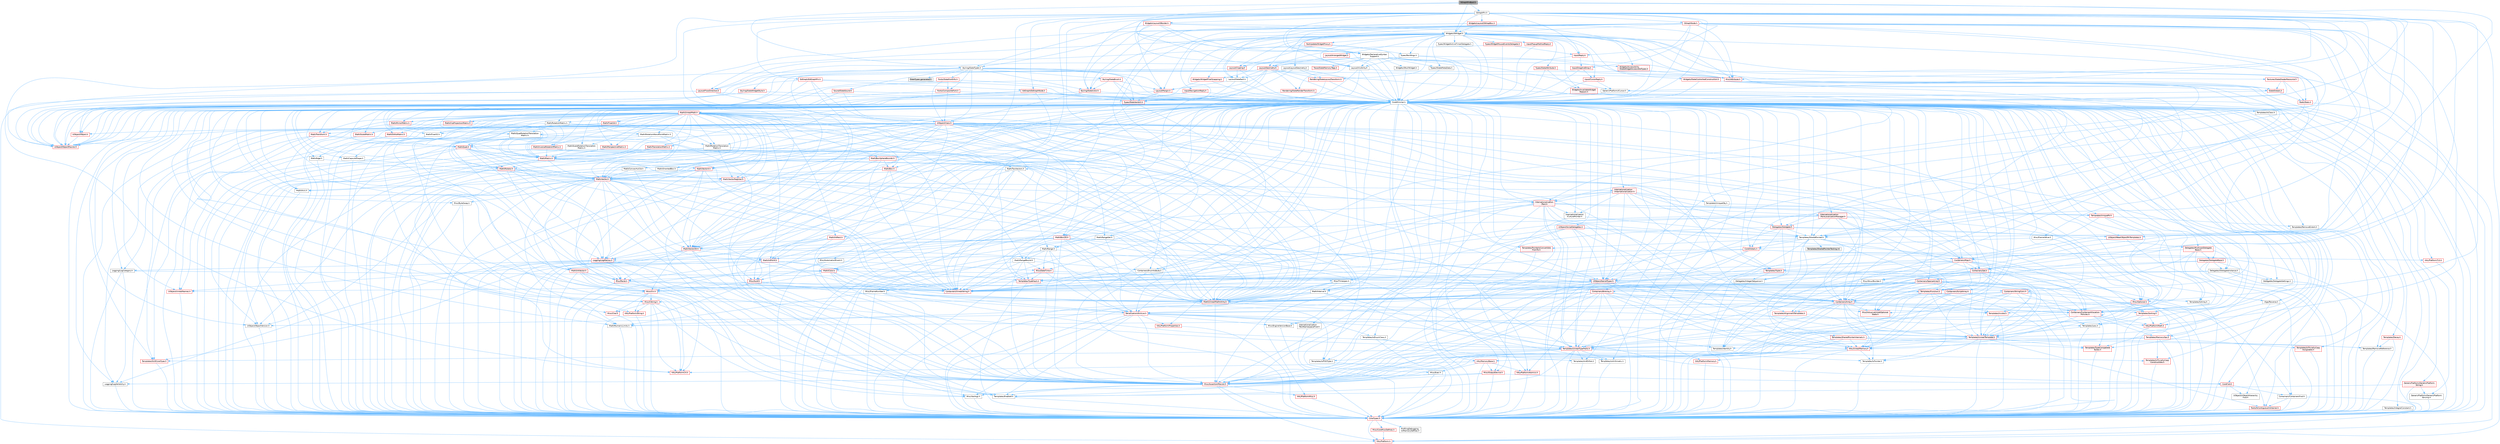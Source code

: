 digraph "SGraphPinBool.h"
{
 // INTERACTIVE_SVG=YES
 // LATEX_PDF_SIZE
  bgcolor="transparent";
  edge [fontname=Helvetica,fontsize=10,labelfontname=Helvetica,labelfontsize=10];
  node [fontname=Helvetica,fontsize=10,shape=box,height=0.2,width=0.4];
  Node1 [id="Node000001",label="SGraphPinBool.h",height=0.2,width=0.4,color="gray40", fillcolor="grey60", style="filled", fontcolor="black",tooltip=" "];
  Node1 -> Node2 [id="edge1_Node000001_Node000002",color="steelblue1",style="solid",tooltip=" "];
  Node2 [id="Node000002",label="CoreMinimal.h",height=0.2,width=0.4,color="grey40", fillcolor="white", style="filled",URL="$d7/d67/CoreMinimal_8h.html",tooltip=" "];
  Node2 -> Node3 [id="edge2_Node000002_Node000003",color="steelblue1",style="solid",tooltip=" "];
  Node3 [id="Node000003",label="CoreTypes.h",height=0.2,width=0.4,color="red", fillcolor="#FFF0F0", style="filled",URL="$dc/dec/CoreTypes_8h.html",tooltip=" "];
  Node3 -> Node4 [id="edge3_Node000003_Node000004",color="steelblue1",style="solid",tooltip=" "];
  Node4 [id="Node000004",label="HAL/Platform.h",height=0.2,width=0.4,color="red", fillcolor="#FFF0F0", style="filled",URL="$d9/dd0/Platform_8h.html",tooltip=" "];
  Node3 -> Node14 [id="edge4_Node000003_Node000014",color="steelblue1",style="solid",tooltip=" "];
  Node14 [id="Node000014",label="ProfilingDebugging\l/UMemoryDefines.h",height=0.2,width=0.4,color="grey40", fillcolor="white", style="filled",URL="$d2/da2/UMemoryDefines_8h.html",tooltip=" "];
  Node3 -> Node15 [id="edge5_Node000003_Node000015",color="steelblue1",style="solid",tooltip=" "];
  Node15 [id="Node000015",label="Misc/CoreMiscDefines.h",height=0.2,width=0.4,color="red", fillcolor="#FFF0F0", style="filled",URL="$da/d38/CoreMiscDefines_8h.html",tooltip=" "];
  Node15 -> Node4 [id="edge6_Node000015_Node000004",color="steelblue1",style="solid",tooltip=" "];
  Node2 -> Node17 [id="edge7_Node000002_Node000017",color="steelblue1",style="solid",tooltip=" "];
  Node17 [id="Node000017",label="CoreFwd.h",height=0.2,width=0.4,color="red", fillcolor="#FFF0F0", style="filled",URL="$d1/d1e/CoreFwd_8h.html",tooltip=" "];
  Node17 -> Node3 [id="edge8_Node000017_Node000003",color="steelblue1",style="solid",tooltip=" "];
  Node17 -> Node18 [id="edge9_Node000017_Node000018",color="steelblue1",style="solid",tooltip=" "];
  Node18 [id="Node000018",label="Containers/ContainersFwd.h",height=0.2,width=0.4,color="grey40", fillcolor="white", style="filled",URL="$d4/d0a/ContainersFwd_8h.html",tooltip=" "];
  Node18 -> Node4 [id="edge10_Node000018_Node000004",color="steelblue1",style="solid",tooltip=" "];
  Node18 -> Node3 [id="edge11_Node000018_Node000003",color="steelblue1",style="solid",tooltip=" "];
  Node18 -> Node19 [id="edge12_Node000018_Node000019",color="steelblue1",style="solid",tooltip=" "];
  Node19 [id="Node000019",label="Traits/IsContiguousContainer.h",height=0.2,width=0.4,color="red", fillcolor="#FFF0F0", style="filled",URL="$d5/d3c/IsContiguousContainer_8h.html",tooltip=" "];
  Node19 -> Node3 [id="edge13_Node000019_Node000003",color="steelblue1",style="solid",tooltip=" "];
  Node17 -> Node23 [id="edge14_Node000017_Node000023",color="steelblue1",style="solid",tooltip=" "];
  Node23 [id="Node000023",label="UObject/UObjectHierarchy\lFwd.h",height=0.2,width=0.4,color="grey40", fillcolor="white", style="filled",URL="$d3/d13/UObjectHierarchyFwd_8h.html",tooltip=" "];
  Node2 -> Node23 [id="edge15_Node000002_Node000023",color="steelblue1",style="solid",tooltip=" "];
  Node2 -> Node18 [id="edge16_Node000002_Node000018",color="steelblue1",style="solid",tooltip=" "];
  Node2 -> Node24 [id="edge17_Node000002_Node000024",color="steelblue1",style="solid",tooltip=" "];
  Node24 [id="Node000024",label="Misc/VarArgs.h",height=0.2,width=0.4,color="grey40", fillcolor="white", style="filled",URL="$d5/d6f/VarArgs_8h.html",tooltip=" "];
  Node24 -> Node3 [id="edge18_Node000024_Node000003",color="steelblue1",style="solid",tooltip=" "];
  Node2 -> Node25 [id="edge19_Node000002_Node000025",color="steelblue1",style="solid",tooltip=" "];
  Node25 [id="Node000025",label="Logging/LogVerbosity.h",height=0.2,width=0.4,color="grey40", fillcolor="white", style="filled",URL="$d2/d8f/LogVerbosity_8h.html",tooltip=" "];
  Node25 -> Node3 [id="edge20_Node000025_Node000003",color="steelblue1",style="solid",tooltip=" "];
  Node2 -> Node26 [id="edge21_Node000002_Node000026",color="steelblue1",style="solid",tooltip=" "];
  Node26 [id="Node000026",label="Misc/OutputDevice.h",height=0.2,width=0.4,color="red", fillcolor="#FFF0F0", style="filled",URL="$d7/d32/OutputDevice_8h.html",tooltip=" "];
  Node26 -> Node17 [id="edge22_Node000026_Node000017",color="steelblue1",style="solid",tooltip=" "];
  Node26 -> Node3 [id="edge23_Node000026_Node000003",color="steelblue1",style="solid",tooltip=" "];
  Node26 -> Node25 [id="edge24_Node000026_Node000025",color="steelblue1",style="solid",tooltip=" "];
  Node26 -> Node24 [id="edge25_Node000026_Node000024",color="steelblue1",style="solid",tooltip=" "];
  Node2 -> Node32 [id="edge26_Node000002_Node000032",color="steelblue1",style="solid",tooltip=" "];
  Node32 [id="Node000032",label="HAL/PlatformCrt.h",height=0.2,width=0.4,color="red", fillcolor="#FFF0F0", style="filled",URL="$d8/d75/PlatformCrt_8h.html",tooltip=" "];
  Node2 -> Node42 [id="edge27_Node000002_Node000042",color="steelblue1",style="solid",tooltip=" "];
  Node42 [id="Node000042",label="HAL/PlatformMisc.h",height=0.2,width=0.4,color="red", fillcolor="#FFF0F0", style="filled",URL="$d0/df5/PlatformMisc_8h.html",tooltip=" "];
  Node42 -> Node3 [id="edge28_Node000042_Node000003",color="steelblue1",style="solid",tooltip=" "];
  Node2 -> Node61 [id="edge29_Node000002_Node000061",color="steelblue1",style="solid",tooltip=" "];
  Node61 [id="Node000061",label="Misc/AssertionMacros.h",height=0.2,width=0.4,color="red", fillcolor="#FFF0F0", style="filled",URL="$d0/dfa/AssertionMacros_8h.html",tooltip=" "];
  Node61 -> Node3 [id="edge30_Node000061_Node000003",color="steelblue1",style="solid",tooltip=" "];
  Node61 -> Node4 [id="edge31_Node000061_Node000004",color="steelblue1",style="solid",tooltip=" "];
  Node61 -> Node42 [id="edge32_Node000061_Node000042",color="steelblue1",style="solid",tooltip=" "];
  Node61 -> Node62 [id="edge33_Node000061_Node000062",color="steelblue1",style="solid",tooltip=" "];
  Node62 [id="Node000062",label="Templates/EnableIf.h",height=0.2,width=0.4,color="grey40", fillcolor="white", style="filled",URL="$d7/d60/EnableIf_8h.html",tooltip=" "];
  Node62 -> Node3 [id="edge34_Node000062_Node000003",color="steelblue1",style="solid",tooltip=" "];
  Node61 -> Node24 [id="edge35_Node000061_Node000024",color="steelblue1",style="solid",tooltip=" "];
  Node2 -> Node70 [id="edge36_Node000002_Node000070",color="steelblue1",style="solid",tooltip=" "];
  Node70 [id="Node000070",label="Templates/IsPointer.h",height=0.2,width=0.4,color="grey40", fillcolor="white", style="filled",URL="$d7/d05/IsPointer_8h.html",tooltip=" "];
  Node70 -> Node3 [id="edge37_Node000070_Node000003",color="steelblue1",style="solid",tooltip=" "];
  Node2 -> Node71 [id="edge38_Node000002_Node000071",color="steelblue1",style="solid",tooltip=" "];
  Node71 [id="Node000071",label="HAL/PlatformMemory.h",height=0.2,width=0.4,color="red", fillcolor="#FFF0F0", style="filled",URL="$de/d68/PlatformMemory_8h.html",tooltip=" "];
  Node71 -> Node3 [id="edge39_Node000071_Node000003",color="steelblue1",style="solid",tooltip=" "];
  Node2 -> Node54 [id="edge40_Node000002_Node000054",color="steelblue1",style="solid",tooltip=" "];
  Node54 [id="Node000054",label="HAL/PlatformAtomics.h",height=0.2,width=0.4,color="red", fillcolor="#FFF0F0", style="filled",URL="$d3/d36/PlatformAtomics_8h.html",tooltip=" "];
  Node54 -> Node3 [id="edge41_Node000054_Node000003",color="steelblue1",style="solid",tooltip=" "];
  Node2 -> Node76 [id="edge42_Node000002_Node000076",color="steelblue1",style="solid",tooltip=" "];
  Node76 [id="Node000076",label="Misc/Exec.h",height=0.2,width=0.4,color="grey40", fillcolor="white", style="filled",URL="$de/ddb/Exec_8h.html",tooltip=" "];
  Node76 -> Node3 [id="edge43_Node000076_Node000003",color="steelblue1",style="solid",tooltip=" "];
  Node76 -> Node61 [id="edge44_Node000076_Node000061",color="steelblue1",style="solid",tooltip=" "];
  Node2 -> Node77 [id="edge45_Node000002_Node000077",color="steelblue1",style="solid",tooltip=" "];
  Node77 [id="Node000077",label="HAL/MemoryBase.h",height=0.2,width=0.4,color="red", fillcolor="#FFF0F0", style="filled",URL="$d6/d9f/MemoryBase_8h.html",tooltip=" "];
  Node77 -> Node3 [id="edge46_Node000077_Node000003",color="steelblue1",style="solid",tooltip=" "];
  Node77 -> Node54 [id="edge47_Node000077_Node000054",color="steelblue1",style="solid",tooltip=" "];
  Node77 -> Node32 [id="edge48_Node000077_Node000032",color="steelblue1",style="solid",tooltip=" "];
  Node77 -> Node76 [id="edge49_Node000077_Node000076",color="steelblue1",style="solid",tooltip=" "];
  Node77 -> Node26 [id="edge50_Node000077_Node000026",color="steelblue1",style="solid",tooltip=" "];
  Node2 -> Node87 [id="edge51_Node000002_Node000087",color="steelblue1",style="solid",tooltip=" "];
  Node87 [id="Node000087",label="HAL/UnrealMemory.h",height=0.2,width=0.4,color="red", fillcolor="#FFF0F0", style="filled",URL="$d9/d96/UnrealMemory_8h.html",tooltip=" "];
  Node87 -> Node3 [id="edge52_Node000087_Node000003",color="steelblue1",style="solid",tooltip=" "];
  Node87 -> Node77 [id="edge53_Node000087_Node000077",color="steelblue1",style="solid",tooltip=" "];
  Node87 -> Node71 [id="edge54_Node000087_Node000071",color="steelblue1",style="solid",tooltip=" "];
  Node87 -> Node70 [id="edge55_Node000087_Node000070",color="steelblue1",style="solid",tooltip=" "];
  Node2 -> Node89 [id="edge56_Node000002_Node000089",color="steelblue1",style="solid",tooltip=" "];
  Node89 [id="Node000089",label="Templates/IsArithmetic.h",height=0.2,width=0.4,color="grey40", fillcolor="white", style="filled",URL="$d2/d5d/IsArithmetic_8h.html",tooltip=" "];
  Node89 -> Node3 [id="edge57_Node000089_Node000003",color="steelblue1",style="solid",tooltip=" "];
  Node2 -> Node83 [id="edge58_Node000002_Node000083",color="steelblue1",style="solid",tooltip=" "];
  Node83 [id="Node000083",label="Templates/AndOrNot.h",height=0.2,width=0.4,color="grey40", fillcolor="white", style="filled",URL="$db/d0a/AndOrNot_8h.html",tooltip=" "];
  Node83 -> Node3 [id="edge59_Node000083_Node000003",color="steelblue1",style="solid",tooltip=" "];
  Node2 -> Node90 [id="edge60_Node000002_Node000090",color="steelblue1",style="solid",tooltip=" "];
  Node90 [id="Node000090",label="Templates/IsPODType.h",height=0.2,width=0.4,color="grey40", fillcolor="white", style="filled",URL="$d7/db1/IsPODType_8h.html",tooltip=" "];
  Node90 -> Node3 [id="edge61_Node000090_Node000003",color="steelblue1",style="solid",tooltip=" "];
  Node2 -> Node91 [id="edge62_Node000002_Node000091",color="steelblue1",style="solid",tooltip=" "];
  Node91 [id="Node000091",label="Templates/IsUECoreType.h",height=0.2,width=0.4,color="red", fillcolor="#FFF0F0", style="filled",URL="$d1/db8/IsUECoreType_8h.html",tooltip=" "];
  Node91 -> Node3 [id="edge63_Node000091_Node000003",color="steelblue1",style="solid",tooltip=" "];
  Node2 -> Node84 [id="edge64_Node000002_Node000084",color="steelblue1",style="solid",tooltip=" "];
  Node84 [id="Node000084",label="Templates/IsTriviallyCopy\lConstructible.h",height=0.2,width=0.4,color="red", fillcolor="#FFF0F0", style="filled",URL="$d3/d78/IsTriviallyCopyConstructible_8h.html",tooltip=" "];
  Node84 -> Node3 [id="edge65_Node000084_Node000003",color="steelblue1",style="solid",tooltip=" "];
  Node2 -> Node92 [id="edge66_Node000002_Node000092",color="steelblue1",style="solid",tooltip=" "];
  Node92 [id="Node000092",label="Templates/UnrealTypeTraits.h",height=0.2,width=0.4,color="red", fillcolor="#FFF0F0", style="filled",URL="$d2/d2d/UnrealTypeTraits_8h.html",tooltip=" "];
  Node92 -> Node3 [id="edge67_Node000092_Node000003",color="steelblue1",style="solid",tooltip=" "];
  Node92 -> Node70 [id="edge68_Node000092_Node000070",color="steelblue1",style="solid",tooltip=" "];
  Node92 -> Node61 [id="edge69_Node000092_Node000061",color="steelblue1",style="solid",tooltip=" "];
  Node92 -> Node83 [id="edge70_Node000092_Node000083",color="steelblue1",style="solid",tooltip=" "];
  Node92 -> Node62 [id="edge71_Node000092_Node000062",color="steelblue1",style="solid",tooltip=" "];
  Node92 -> Node89 [id="edge72_Node000092_Node000089",color="steelblue1",style="solid",tooltip=" "];
  Node92 -> Node90 [id="edge73_Node000092_Node000090",color="steelblue1",style="solid",tooltip=" "];
  Node92 -> Node91 [id="edge74_Node000092_Node000091",color="steelblue1",style="solid",tooltip=" "];
  Node92 -> Node84 [id="edge75_Node000092_Node000084",color="steelblue1",style="solid",tooltip=" "];
  Node2 -> Node62 [id="edge76_Node000002_Node000062",color="steelblue1",style="solid",tooltip=" "];
  Node2 -> Node94 [id="edge77_Node000002_Node000094",color="steelblue1",style="solid",tooltip=" "];
  Node94 [id="Node000094",label="Templates/RemoveReference.h",height=0.2,width=0.4,color="grey40", fillcolor="white", style="filled",URL="$da/dbe/RemoveReference_8h.html",tooltip=" "];
  Node94 -> Node3 [id="edge78_Node000094_Node000003",color="steelblue1",style="solid",tooltip=" "];
  Node2 -> Node95 [id="edge79_Node000002_Node000095",color="steelblue1",style="solid",tooltip=" "];
  Node95 [id="Node000095",label="Templates/IntegralConstant.h",height=0.2,width=0.4,color="grey40", fillcolor="white", style="filled",URL="$db/d1b/IntegralConstant_8h.html",tooltip=" "];
  Node95 -> Node3 [id="edge80_Node000095_Node000003",color="steelblue1",style="solid",tooltip=" "];
  Node2 -> Node96 [id="edge81_Node000002_Node000096",color="steelblue1",style="solid",tooltip=" "];
  Node96 [id="Node000096",label="Templates/IsClass.h",height=0.2,width=0.4,color="grey40", fillcolor="white", style="filled",URL="$db/dcb/IsClass_8h.html",tooltip=" "];
  Node96 -> Node3 [id="edge82_Node000096_Node000003",color="steelblue1",style="solid",tooltip=" "];
  Node2 -> Node97 [id="edge83_Node000002_Node000097",color="steelblue1",style="solid",tooltip=" "];
  Node97 [id="Node000097",label="Templates/TypeCompatible\lBytes.h",height=0.2,width=0.4,color="red", fillcolor="#FFF0F0", style="filled",URL="$df/d0a/TypeCompatibleBytes_8h.html",tooltip=" "];
  Node97 -> Node3 [id="edge84_Node000097_Node000003",color="steelblue1",style="solid",tooltip=" "];
  Node2 -> Node19 [id="edge85_Node000002_Node000019",color="steelblue1",style="solid",tooltip=" "];
  Node2 -> Node98 [id="edge86_Node000002_Node000098",color="steelblue1",style="solid",tooltip=" "];
  Node98 [id="Node000098",label="Templates/UnrealTemplate.h",height=0.2,width=0.4,color="red", fillcolor="#FFF0F0", style="filled",URL="$d4/d24/UnrealTemplate_8h.html",tooltip=" "];
  Node98 -> Node3 [id="edge87_Node000098_Node000003",color="steelblue1",style="solid",tooltip=" "];
  Node98 -> Node70 [id="edge88_Node000098_Node000070",color="steelblue1",style="solid",tooltip=" "];
  Node98 -> Node87 [id="edge89_Node000098_Node000087",color="steelblue1",style="solid",tooltip=" "];
  Node98 -> Node92 [id="edge90_Node000098_Node000092",color="steelblue1",style="solid",tooltip=" "];
  Node98 -> Node94 [id="edge91_Node000098_Node000094",color="steelblue1",style="solid",tooltip=" "];
  Node98 -> Node97 [id="edge92_Node000098_Node000097",color="steelblue1",style="solid",tooltip=" "];
  Node98 -> Node65 [id="edge93_Node000098_Node000065",color="steelblue1",style="solid",tooltip=" "];
  Node65 [id="Node000065",label="Templates/Identity.h",height=0.2,width=0.4,color="grey40", fillcolor="white", style="filled",URL="$d0/dd5/Identity_8h.html",tooltip=" "];
  Node98 -> Node19 [id="edge94_Node000098_Node000019",color="steelblue1",style="solid",tooltip=" "];
  Node2 -> Node47 [id="edge95_Node000002_Node000047",color="steelblue1",style="solid",tooltip=" "];
  Node47 [id="Node000047",label="Math/NumericLimits.h",height=0.2,width=0.4,color="grey40", fillcolor="white", style="filled",URL="$df/d1b/NumericLimits_8h.html",tooltip=" "];
  Node47 -> Node3 [id="edge96_Node000047_Node000003",color="steelblue1",style="solid",tooltip=" "];
  Node2 -> Node102 [id="edge97_Node000002_Node000102",color="steelblue1",style="solid",tooltip=" "];
  Node102 [id="Node000102",label="HAL/PlatformMath.h",height=0.2,width=0.4,color="red", fillcolor="#FFF0F0", style="filled",URL="$dc/d53/PlatformMath_8h.html",tooltip=" "];
  Node102 -> Node3 [id="edge98_Node000102_Node000003",color="steelblue1",style="solid",tooltip=" "];
  Node2 -> Node85 [id="edge99_Node000002_Node000085",color="steelblue1",style="solid",tooltip=" "];
  Node85 [id="Node000085",label="Templates/IsTriviallyCopy\lAssignable.h",height=0.2,width=0.4,color="red", fillcolor="#FFF0F0", style="filled",URL="$d2/df2/IsTriviallyCopyAssignable_8h.html",tooltip=" "];
  Node85 -> Node3 [id="edge100_Node000085_Node000003",color="steelblue1",style="solid",tooltip=" "];
  Node2 -> Node110 [id="edge101_Node000002_Node000110",color="steelblue1",style="solid",tooltip=" "];
  Node110 [id="Node000110",label="Templates/MemoryOps.h",height=0.2,width=0.4,color="red", fillcolor="#FFF0F0", style="filled",URL="$db/dea/MemoryOps_8h.html",tooltip=" "];
  Node110 -> Node3 [id="edge102_Node000110_Node000003",color="steelblue1",style="solid",tooltip=" "];
  Node110 -> Node87 [id="edge103_Node000110_Node000087",color="steelblue1",style="solid",tooltip=" "];
  Node110 -> Node85 [id="edge104_Node000110_Node000085",color="steelblue1",style="solid",tooltip=" "];
  Node110 -> Node84 [id="edge105_Node000110_Node000084",color="steelblue1",style="solid",tooltip=" "];
  Node110 -> Node92 [id="edge106_Node000110_Node000092",color="steelblue1",style="solid",tooltip=" "];
  Node2 -> Node111 [id="edge107_Node000002_Node000111",color="steelblue1",style="solid",tooltip=" "];
  Node111 [id="Node000111",label="Containers/ContainerAllocation\lPolicies.h",height=0.2,width=0.4,color="red", fillcolor="#FFF0F0", style="filled",URL="$d7/dff/ContainerAllocationPolicies_8h.html",tooltip=" "];
  Node111 -> Node3 [id="edge108_Node000111_Node000003",color="steelblue1",style="solid",tooltip=" "];
  Node111 -> Node111 [id="edge109_Node000111_Node000111",color="steelblue1",style="solid",tooltip=" "];
  Node111 -> Node102 [id="edge110_Node000111_Node000102",color="steelblue1",style="solid",tooltip=" "];
  Node111 -> Node87 [id="edge111_Node000111_Node000087",color="steelblue1",style="solid",tooltip=" "];
  Node111 -> Node47 [id="edge112_Node000111_Node000047",color="steelblue1",style="solid",tooltip=" "];
  Node111 -> Node61 [id="edge113_Node000111_Node000061",color="steelblue1",style="solid",tooltip=" "];
  Node111 -> Node110 [id="edge114_Node000111_Node000110",color="steelblue1",style="solid",tooltip=" "];
  Node111 -> Node97 [id="edge115_Node000111_Node000097",color="steelblue1",style="solid",tooltip=" "];
  Node2 -> Node114 [id="edge116_Node000002_Node000114",color="steelblue1",style="solid",tooltip=" "];
  Node114 [id="Node000114",label="Templates/IsEnumClass.h",height=0.2,width=0.4,color="grey40", fillcolor="white", style="filled",URL="$d7/d15/IsEnumClass_8h.html",tooltip=" "];
  Node114 -> Node3 [id="edge117_Node000114_Node000003",color="steelblue1",style="solid",tooltip=" "];
  Node114 -> Node83 [id="edge118_Node000114_Node000083",color="steelblue1",style="solid",tooltip=" "];
  Node2 -> Node115 [id="edge119_Node000002_Node000115",color="steelblue1",style="solid",tooltip=" "];
  Node115 [id="Node000115",label="HAL/PlatformProperties.h",height=0.2,width=0.4,color="red", fillcolor="#FFF0F0", style="filled",URL="$d9/db0/PlatformProperties_8h.html",tooltip=" "];
  Node115 -> Node3 [id="edge120_Node000115_Node000003",color="steelblue1",style="solid",tooltip=" "];
  Node2 -> Node118 [id="edge121_Node000002_Node000118",color="steelblue1",style="solid",tooltip=" "];
  Node118 [id="Node000118",label="Misc/EngineVersionBase.h",height=0.2,width=0.4,color="grey40", fillcolor="white", style="filled",URL="$d5/d2b/EngineVersionBase_8h.html",tooltip=" "];
  Node118 -> Node3 [id="edge122_Node000118_Node000003",color="steelblue1",style="solid",tooltip=" "];
  Node2 -> Node119 [id="edge123_Node000002_Node000119",color="steelblue1",style="solid",tooltip=" "];
  Node119 [id="Node000119",label="Internationalization\l/TextNamespaceFwd.h",height=0.2,width=0.4,color="grey40", fillcolor="white", style="filled",URL="$d8/d97/TextNamespaceFwd_8h.html",tooltip=" "];
  Node119 -> Node3 [id="edge124_Node000119_Node000003",color="steelblue1",style="solid",tooltip=" "];
  Node2 -> Node120 [id="edge125_Node000002_Node000120",color="steelblue1",style="solid",tooltip=" "];
  Node120 [id="Node000120",label="Serialization/Archive.h",height=0.2,width=0.4,color="red", fillcolor="#FFF0F0", style="filled",URL="$d7/d3b/Archive_8h.html",tooltip=" "];
  Node120 -> Node17 [id="edge126_Node000120_Node000017",color="steelblue1",style="solid",tooltip=" "];
  Node120 -> Node3 [id="edge127_Node000120_Node000003",color="steelblue1",style="solid",tooltip=" "];
  Node120 -> Node115 [id="edge128_Node000120_Node000115",color="steelblue1",style="solid",tooltip=" "];
  Node120 -> Node119 [id="edge129_Node000120_Node000119",color="steelblue1",style="solid",tooltip=" "];
  Node120 -> Node61 [id="edge130_Node000120_Node000061",color="steelblue1",style="solid",tooltip=" "];
  Node120 -> Node118 [id="edge131_Node000120_Node000118",color="steelblue1",style="solid",tooltip=" "];
  Node120 -> Node24 [id="edge132_Node000120_Node000024",color="steelblue1",style="solid",tooltip=" "];
  Node120 -> Node62 [id="edge133_Node000120_Node000062",color="steelblue1",style="solid",tooltip=" "];
  Node120 -> Node114 [id="edge134_Node000120_Node000114",color="steelblue1",style="solid",tooltip=" "];
  Node120 -> Node98 [id="edge135_Node000120_Node000098",color="steelblue1",style="solid",tooltip=" "];
  Node120 -> Node123 [id="edge136_Node000120_Node000123",color="steelblue1",style="solid",tooltip=" "];
  Node123 [id="Node000123",label="UObject/ObjectVersion.h",height=0.2,width=0.4,color="grey40", fillcolor="white", style="filled",URL="$da/d63/ObjectVersion_8h.html",tooltip=" "];
  Node123 -> Node3 [id="edge137_Node000123_Node000003",color="steelblue1",style="solid",tooltip=" "];
  Node2 -> Node124 [id="edge138_Node000002_Node000124",color="steelblue1",style="solid",tooltip=" "];
  Node124 [id="Node000124",label="Templates/Less.h",height=0.2,width=0.4,color="grey40", fillcolor="white", style="filled",URL="$de/dc8/Less_8h.html",tooltip=" "];
  Node124 -> Node3 [id="edge139_Node000124_Node000003",color="steelblue1",style="solid",tooltip=" "];
  Node124 -> Node98 [id="edge140_Node000124_Node000098",color="steelblue1",style="solid",tooltip=" "];
  Node2 -> Node125 [id="edge141_Node000002_Node000125",color="steelblue1",style="solid",tooltip=" "];
  Node125 [id="Node000125",label="Templates/Sorting.h",height=0.2,width=0.4,color="red", fillcolor="#FFF0F0", style="filled",URL="$d3/d9e/Sorting_8h.html",tooltip=" "];
  Node125 -> Node3 [id="edge142_Node000125_Node000003",color="steelblue1",style="solid",tooltip=" "];
  Node125 -> Node102 [id="edge143_Node000125_Node000102",color="steelblue1",style="solid",tooltip=" "];
  Node125 -> Node124 [id="edge144_Node000125_Node000124",color="steelblue1",style="solid",tooltip=" "];
  Node2 -> Node136 [id="edge145_Node000002_Node000136",color="steelblue1",style="solid",tooltip=" "];
  Node136 [id="Node000136",label="Misc/Char.h",height=0.2,width=0.4,color="red", fillcolor="#FFF0F0", style="filled",URL="$d0/d58/Char_8h.html",tooltip=" "];
  Node136 -> Node3 [id="edge146_Node000136_Node000003",color="steelblue1",style="solid",tooltip=" "];
  Node2 -> Node139 [id="edge147_Node000002_Node000139",color="steelblue1",style="solid",tooltip=" "];
  Node139 [id="Node000139",label="GenericPlatform/GenericPlatform\lStricmp.h",height=0.2,width=0.4,color="grey40", fillcolor="white", style="filled",URL="$d2/d86/GenericPlatformStricmp_8h.html",tooltip=" "];
  Node139 -> Node3 [id="edge148_Node000139_Node000003",color="steelblue1",style="solid",tooltip=" "];
  Node2 -> Node140 [id="edge149_Node000002_Node000140",color="steelblue1",style="solid",tooltip=" "];
  Node140 [id="Node000140",label="GenericPlatform/GenericPlatform\lString.h",height=0.2,width=0.4,color="red", fillcolor="#FFF0F0", style="filled",URL="$dd/d20/GenericPlatformString_8h.html",tooltip=" "];
  Node140 -> Node3 [id="edge150_Node000140_Node000003",color="steelblue1",style="solid",tooltip=" "];
  Node140 -> Node139 [id="edge151_Node000140_Node000139",color="steelblue1",style="solid",tooltip=" "];
  Node140 -> Node62 [id="edge152_Node000140_Node000062",color="steelblue1",style="solid",tooltip=" "];
  Node2 -> Node73 [id="edge153_Node000002_Node000073",color="steelblue1",style="solid",tooltip=" "];
  Node73 [id="Node000073",label="HAL/PlatformString.h",height=0.2,width=0.4,color="red", fillcolor="#FFF0F0", style="filled",URL="$db/db5/PlatformString_8h.html",tooltip=" "];
  Node73 -> Node3 [id="edge154_Node000073_Node000003",color="steelblue1",style="solid",tooltip=" "];
  Node2 -> Node143 [id="edge155_Node000002_Node000143",color="steelblue1",style="solid",tooltip=" "];
  Node143 [id="Node000143",label="Misc/CString.h",height=0.2,width=0.4,color="red", fillcolor="#FFF0F0", style="filled",URL="$d2/d49/CString_8h.html",tooltip=" "];
  Node143 -> Node3 [id="edge156_Node000143_Node000003",color="steelblue1",style="solid",tooltip=" "];
  Node143 -> Node32 [id="edge157_Node000143_Node000032",color="steelblue1",style="solid",tooltip=" "];
  Node143 -> Node73 [id="edge158_Node000143_Node000073",color="steelblue1",style="solid",tooltip=" "];
  Node143 -> Node61 [id="edge159_Node000143_Node000061",color="steelblue1",style="solid",tooltip=" "];
  Node143 -> Node136 [id="edge160_Node000143_Node000136",color="steelblue1",style="solid",tooltip=" "];
  Node143 -> Node24 [id="edge161_Node000143_Node000024",color="steelblue1",style="solid",tooltip=" "];
  Node2 -> Node144 [id="edge162_Node000002_Node000144",color="steelblue1",style="solid",tooltip=" "];
  Node144 [id="Node000144",label="Misc/Crc.h",height=0.2,width=0.4,color="red", fillcolor="#FFF0F0", style="filled",URL="$d4/dd2/Crc_8h.html",tooltip=" "];
  Node144 -> Node3 [id="edge163_Node000144_Node000003",color="steelblue1",style="solid",tooltip=" "];
  Node144 -> Node73 [id="edge164_Node000144_Node000073",color="steelblue1",style="solid",tooltip=" "];
  Node144 -> Node61 [id="edge165_Node000144_Node000061",color="steelblue1",style="solid",tooltip=" "];
  Node144 -> Node143 [id="edge166_Node000144_Node000143",color="steelblue1",style="solid",tooltip=" "];
  Node144 -> Node136 [id="edge167_Node000144_Node000136",color="steelblue1",style="solid",tooltip=" "];
  Node144 -> Node92 [id="edge168_Node000144_Node000092",color="steelblue1",style="solid",tooltip=" "];
  Node2 -> Node135 [id="edge169_Node000002_Node000135",color="steelblue1",style="solid",tooltip=" "];
  Node135 [id="Node000135",label="Math/UnrealMathUtility.h",height=0.2,width=0.4,color="red", fillcolor="#FFF0F0", style="filled",URL="$db/db8/UnrealMathUtility_8h.html",tooltip=" "];
  Node135 -> Node3 [id="edge170_Node000135_Node000003",color="steelblue1",style="solid",tooltip=" "];
  Node135 -> Node61 [id="edge171_Node000135_Node000061",color="steelblue1",style="solid",tooltip=" "];
  Node135 -> Node102 [id="edge172_Node000135_Node000102",color="steelblue1",style="solid",tooltip=" "];
  Node135 -> Node65 [id="edge173_Node000135_Node000065",color="steelblue1",style="solid",tooltip=" "];
  Node2 -> Node145 [id="edge174_Node000002_Node000145",color="steelblue1",style="solid",tooltip=" "];
  Node145 [id="Node000145",label="Containers/UnrealString.h",height=0.2,width=0.4,color="red", fillcolor="#FFF0F0", style="filled",URL="$d5/dba/UnrealString_8h.html",tooltip=" "];
  Node2 -> Node149 [id="edge175_Node000002_Node000149",color="steelblue1",style="solid",tooltip=" "];
  Node149 [id="Node000149",label="Containers/Array.h",height=0.2,width=0.4,color="red", fillcolor="#FFF0F0", style="filled",URL="$df/dd0/Array_8h.html",tooltip=" "];
  Node149 -> Node3 [id="edge176_Node000149_Node000003",color="steelblue1",style="solid",tooltip=" "];
  Node149 -> Node61 [id="edge177_Node000149_Node000061",color="steelblue1",style="solid",tooltip=" "];
  Node149 -> Node150 [id="edge178_Node000149_Node000150",color="steelblue1",style="solid",tooltip=" "];
  Node150 [id="Node000150",label="Misc/IntrusiveUnsetOptional\lState.h",height=0.2,width=0.4,color="red", fillcolor="#FFF0F0", style="filled",URL="$d2/d0a/IntrusiveUnsetOptionalState_8h.html",tooltip=" "];
  Node149 -> Node87 [id="edge179_Node000149_Node000087",color="steelblue1",style="solid",tooltip=" "];
  Node149 -> Node92 [id="edge180_Node000149_Node000092",color="steelblue1",style="solid",tooltip=" "];
  Node149 -> Node98 [id="edge181_Node000149_Node000098",color="steelblue1",style="solid",tooltip=" "];
  Node149 -> Node111 [id="edge182_Node000149_Node000111",color="steelblue1",style="solid",tooltip=" "];
  Node149 -> Node120 [id="edge183_Node000149_Node000120",color="steelblue1",style="solid",tooltip=" "];
  Node149 -> Node128 [id="edge184_Node000149_Node000128",color="steelblue1",style="solid",tooltip=" "];
  Node128 [id="Node000128",label="Templates/Invoke.h",height=0.2,width=0.4,color="red", fillcolor="#FFF0F0", style="filled",URL="$d7/deb/Invoke_8h.html",tooltip=" "];
  Node128 -> Node3 [id="edge185_Node000128_Node000003",color="steelblue1",style="solid",tooltip=" "];
  Node128 -> Node98 [id="edge186_Node000128_Node000098",color="steelblue1",style="solid",tooltip=" "];
  Node149 -> Node124 [id="edge187_Node000149_Node000124",color="steelblue1",style="solid",tooltip=" "];
  Node149 -> Node125 [id="edge188_Node000149_Node000125",color="steelblue1",style="solid",tooltip=" "];
  Node149 -> Node172 [id="edge189_Node000149_Node000172",color="steelblue1",style="solid",tooltip=" "];
  Node172 [id="Node000172",label="Templates/AlignmentTemplates.h",height=0.2,width=0.4,color="red", fillcolor="#FFF0F0", style="filled",URL="$dd/d32/AlignmentTemplates_8h.html",tooltip=" "];
  Node172 -> Node3 [id="edge190_Node000172_Node000003",color="steelblue1",style="solid",tooltip=" "];
  Node172 -> Node70 [id="edge191_Node000172_Node000070",color="steelblue1",style="solid",tooltip=" "];
  Node2 -> Node173 [id="edge192_Node000002_Node000173",color="steelblue1",style="solid",tooltip=" "];
  Node173 [id="Node000173",label="Misc/FrameNumber.h",height=0.2,width=0.4,color="grey40", fillcolor="white", style="filled",URL="$dd/dbd/FrameNumber_8h.html",tooltip=" "];
  Node173 -> Node3 [id="edge193_Node000173_Node000003",color="steelblue1",style="solid",tooltip=" "];
  Node173 -> Node47 [id="edge194_Node000173_Node000047",color="steelblue1",style="solid",tooltip=" "];
  Node173 -> Node135 [id="edge195_Node000173_Node000135",color="steelblue1",style="solid",tooltip=" "];
  Node173 -> Node62 [id="edge196_Node000173_Node000062",color="steelblue1",style="solid",tooltip=" "];
  Node173 -> Node92 [id="edge197_Node000173_Node000092",color="steelblue1",style="solid",tooltip=" "];
  Node2 -> Node174 [id="edge198_Node000002_Node000174",color="steelblue1",style="solid",tooltip=" "];
  Node174 [id="Node000174",label="Misc/Timespan.h",height=0.2,width=0.4,color="grey40", fillcolor="white", style="filled",URL="$da/dd9/Timespan_8h.html",tooltip=" "];
  Node174 -> Node3 [id="edge199_Node000174_Node000003",color="steelblue1",style="solid",tooltip=" "];
  Node174 -> Node175 [id="edge200_Node000174_Node000175",color="steelblue1",style="solid",tooltip=" "];
  Node175 [id="Node000175",label="Math/Interval.h",height=0.2,width=0.4,color="grey40", fillcolor="white", style="filled",URL="$d1/d55/Interval_8h.html",tooltip=" "];
  Node175 -> Node3 [id="edge201_Node000175_Node000003",color="steelblue1",style="solid",tooltip=" "];
  Node175 -> Node89 [id="edge202_Node000175_Node000089",color="steelblue1",style="solid",tooltip=" "];
  Node175 -> Node92 [id="edge203_Node000175_Node000092",color="steelblue1",style="solid",tooltip=" "];
  Node175 -> Node47 [id="edge204_Node000175_Node000047",color="steelblue1",style="solid",tooltip=" "];
  Node175 -> Node135 [id="edge205_Node000175_Node000135",color="steelblue1",style="solid",tooltip=" "];
  Node174 -> Node135 [id="edge206_Node000174_Node000135",color="steelblue1",style="solid",tooltip=" "];
  Node174 -> Node61 [id="edge207_Node000174_Node000061",color="steelblue1",style="solid",tooltip=" "];
  Node2 -> Node176 [id="edge208_Node000002_Node000176",color="steelblue1",style="solid",tooltip=" "];
  Node176 [id="Node000176",label="Containers/StringConv.h",height=0.2,width=0.4,color="red", fillcolor="#FFF0F0", style="filled",URL="$d3/ddf/StringConv_8h.html",tooltip=" "];
  Node176 -> Node3 [id="edge209_Node000176_Node000003",color="steelblue1",style="solid",tooltip=" "];
  Node176 -> Node61 [id="edge210_Node000176_Node000061",color="steelblue1",style="solid",tooltip=" "];
  Node176 -> Node111 [id="edge211_Node000176_Node000111",color="steelblue1",style="solid",tooltip=" "];
  Node176 -> Node149 [id="edge212_Node000176_Node000149",color="steelblue1",style="solid",tooltip=" "];
  Node176 -> Node143 [id="edge213_Node000176_Node000143",color="steelblue1",style="solid",tooltip=" "];
  Node176 -> Node177 [id="edge214_Node000176_Node000177",color="steelblue1",style="solid",tooltip=" "];
  Node177 [id="Node000177",label="Templates/IsArray.h",height=0.2,width=0.4,color="grey40", fillcolor="white", style="filled",URL="$d8/d8d/IsArray_8h.html",tooltip=" "];
  Node177 -> Node3 [id="edge215_Node000177_Node000003",color="steelblue1",style="solid",tooltip=" "];
  Node176 -> Node98 [id="edge216_Node000176_Node000098",color="steelblue1",style="solid",tooltip=" "];
  Node176 -> Node92 [id="edge217_Node000176_Node000092",color="steelblue1",style="solid",tooltip=" "];
  Node176 -> Node19 [id="edge218_Node000176_Node000019",color="steelblue1",style="solid",tooltip=" "];
  Node2 -> Node178 [id="edge219_Node000002_Node000178",color="steelblue1",style="solid",tooltip=" "];
  Node178 [id="Node000178",label="UObject/UnrealNames.h",height=0.2,width=0.4,color="red", fillcolor="#FFF0F0", style="filled",URL="$d8/db1/UnrealNames_8h.html",tooltip=" "];
  Node178 -> Node3 [id="edge220_Node000178_Node000003",color="steelblue1",style="solid",tooltip=" "];
  Node2 -> Node180 [id="edge221_Node000002_Node000180",color="steelblue1",style="solid",tooltip=" "];
  Node180 [id="Node000180",label="UObject/NameTypes.h",height=0.2,width=0.4,color="red", fillcolor="#FFF0F0", style="filled",URL="$d6/d35/NameTypes_8h.html",tooltip=" "];
  Node180 -> Node3 [id="edge222_Node000180_Node000003",color="steelblue1",style="solid",tooltip=" "];
  Node180 -> Node61 [id="edge223_Node000180_Node000061",color="steelblue1",style="solid",tooltip=" "];
  Node180 -> Node87 [id="edge224_Node000180_Node000087",color="steelblue1",style="solid",tooltip=" "];
  Node180 -> Node92 [id="edge225_Node000180_Node000092",color="steelblue1",style="solid",tooltip=" "];
  Node180 -> Node98 [id="edge226_Node000180_Node000098",color="steelblue1",style="solid",tooltip=" "];
  Node180 -> Node145 [id="edge227_Node000180_Node000145",color="steelblue1",style="solid",tooltip=" "];
  Node180 -> Node176 [id="edge228_Node000180_Node000176",color="steelblue1",style="solid",tooltip=" "];
  Node180 -> Node178 [id="edge229_Node000180_Node000178",color="steelblue1",style="solid",tooltip=" "];
  Node180 -> Node150 [id="edge230_Node000180_Node000150",color="steelblue1",style="solid",tooltip=" "];
  Node2 -> Node188 [id="edge231_Node000002_Node000188",color="steelblue1",style="solid",tooltip=" "];
  Node188 [id="Node000188",label="Misc/Parse.h",height=0.2,width=0.4,color="red", fillcolor="#FFF0F0", style="filled",URL="$dc/d71/Parse_8h.html",tooltip=" "];
  Node188 -> Node145 [id="edge232_Node000188_Node000145",color="steelblue1",style="solid",tooltip=" "];
  Node188 -> Node3 [id="edge233_Node000188_Node000003",color="steelblue1",style="solid",tooltip=" "];
  Node188 -> Node32 [id="edge234_Node000188_Node000032",color="steelblue1",style="solid",tooltip=" "];
  Node188 -> Node189 [id="edge235_Node000188_Node000189",color="steelblue1",style="solid",tooltip=" "];
  Node189 [id="Node000189",label="Templates/Function.h",height=0.2,width=0.4,color="red", fillcolor="#FFF0F0", style="filled",URL="$df/df5/Function_8h.html",tooltip=" "];
  Node189 -> Node3 [id="edge236_Node000189_Node000003",color="steelblue1",style="solid",tooltip=" "];
  Node189 -> Node61 [id="edge237_Node000189_Node000061",color="steelblue1",style="solid",tooltip=" "];
  Node189 -> Node150 [id="edge238_Node000189_Node000150",color="steelblue1",style="solid",tooltip=" "];
  Node189 -> Node87 [id="edge239_Node000189_Node000087",color="steelblue1",style="solid",tooltip=" "];
  Node189 -> Node92 [id="edge240_Node000189_Node000092",color="steelblue1",style="solid",tooltip=" "];
  Node189 -> Node128 [id="edge241_Node000189_Node000128",color="steelblue1",style="solid",tooltip=" "];
  Node189 -> Node98 [id="edge242_Node000189_Node000098",color="steelblue1",style="solid",tooltip=" "];
  Node189 -> Node135 [id="edge243_Node000189_Node000135",color="steelblue1",style="solid",tooltip=" "];
  Node2 -> Node172 [id="edge244_Node000002_Node000172",color="steelblue1",style="solid",tooltip=" "];
  Node2 -> Node191 [id="edge245_Node000002_Node000191",color="steelblue1",style="solid",tooltip=" "];
  Node191 [id="Node000191",label="Misc/StructBuilder.h",height=0.2,width=0.4,color="grey40", fillcolor="white", style="filled",URL="$d9/db3/StructBuilder_8h.html",tooltip=" "];
  Node191 -> Node3 [id="edge246_Node000191_Node000003",color="steelblue1",style="solid",tooltip=" "];
  Node191 -> Node135 [id="edge247_Node000191_Node000135",color="steelblue1",style="solid",tooltip=" "];
  Node191 -> Node172 [id="edge248_Node000191_Node000172",color="steelblue1",style="solid",tooltip=" "];
  Node2 -> Node104 [id="edge249_Node000002_Node000104",color="steelblue1",style="solid",tooltip=" "];
  Node104 [id="Node000104",label="Templates/Decay.h",height=0.2,width=0.4,color="red", fillcolor="#FFF0F0", style="filled",URL="$dd/d0f/Decay_8h.html",tooltip=" "];
  Node104 -> Node3 [id="edge250_Node000104_Node000003",color="steelblue1",style="solid",tooltip=" "];
  Node104 -> Node94 [id="edge251_Node000104_Node000094",color="steelblue1",style="solid",tooltip=" "];
  Node2 -> Node192 [id="edge252_Node000002_Node000192",color="steelblue1",style="solid",tooltip=" "];
  Node192 [id="Node000192",label="Templates/PointerIsConvertible\lFromTo.h",height=0.2,width=0.4,color="red", fillcolor="#FFF0F0", style="filled",URL="$d6/d65/PointerIsConvertibleFromTo_8h.html",tooltip=" "];
  Node192 -> Node3 [id="edge253_Node000192_Node000003",color="steelblue1",style="solid",tooltip=" "];
  Node2 -> Node128 [id="edge254_Node000002_Node000128",color="steelblue1",style="solid",tooltip=" "];
  Node2 -> Node189 [id="edge255_Node000002_Node000189",color="steelblue1",style="solid",tooltip=" "];
  Node2 -> Node161 [id="edge256_Node000002_Node000161",color="steelblue1",style="solid",tooltip=" "];
  Node161 [id="Node000161",label="Templates/TypeHash.h",height=0.2,width=0.4,color="red", fillcolor="#FFF0F0", style="filled",URL="$d1/d62/TypeHash_8h.html",tooltip=" "];
  Node161 -> Node3 [id="edge257_Node000161_Node000003",color="steelblue1",style="solid",tooltip=" "];
  Node161 -> Node144 [id="edge258_Node000161_Node000144",color="steelblue1",style="solid",tooltip=" "];
  Node2 -> Node193 [id="edge259_Node000002_Node000193",color="steelblue1",style="solid",tooltip=" "];
  Node193 [id="Node000193",label="Containers/ScriptArray.h",height=0.2,width=0.4,color="red", fillcolor="#FFF0F0", style="filled",URL="$dc/daf/ScriptArray_8h.html",tooltip=" "];
  Node193 -> Node3 [id="edge260_Node000193_Node000003",color="steelblue1",style="solid",tooltip=" "];
  Node193 -> Node61 [id="edge261_Node000193_Node000061",color="steelblue1",style="solid",tooltip=" "];
  Node193 -> Node87 [id="edge262_Node000193_Node000087",color="steelblue1",style="solid",tooltip=" "];
  Node193 -> Node111 [id="edge263_Node000193_Node000111",color="steelblue1",style="solid",tooltip=" "];
  Node193 -> Node149 [id="edge264_Node000193_Node000149",color="steelblue1",style="solid",tooltip=" "];
  Node2 -> Node194 [id="edge265_Node000002_Node000194",color="steelblue1",style="solid",tooltip=" "];
  Node194 [id="Node000194",label="Containers/BitArray.h",height=0.2,width=0.4,color="red", fillcolor="#FFF0F0", style="filled",URL="$d1/de4/BitArray_8h.html",tooltip=" "];
  Node194 -> Node111 [id="edge266_Node000194_Node000111",color="steelblue1",style="solid",tooltip=" "];
  Node194 -> Node3 [id="edge267_Node000194_Node000003",color="steelblue1",style="solid",tooltip=" "];
  Node194 -> Node54 [id="edge268_Node000194_Node000054",color="steelblue1",style="solid",tooltip=" "];
  Node194 -> Node87 [id="edge269_Node000194_Node000087",color="steelblue1",style="solid",tooltip=" "];
  Node194 -> Node135 [id="edge270_Node000194_Node000135",color="steelblue1",style="solid",tooltip=" "];
  Node194 -> Node61 [id="edge271_Node000194_Node000061",color="steelblue1",style="solid",tooltip=" "];
  Node194 -> Node120 [id="edge272_Node000194_Node000120",color="steelblue1",style="solid",tooltip=" "];
  Node194 -> Node62 [id="edge273_Node000194_Node000062",color="steelblue1",style="solid",tooltip=" "];
  Node194 -> Node128 [id="edge274_Node000194_Node000128",color="steelblue1",style="solid",tooltip=" "];
  Node194 -> Node98 [id="edge275_Node000194_Node000098",color="steelblue1",style="solid",tooltip=" "];
  Node194 -> Node92 [id="edge276_Node000194_Node000092",color="steelblue1",style="solid",tooltip=" "];
  Node2 -> Node195 [id="edge277_Node000002_Node000195",color="steelblue1",style="solid",tooltip=" "];
  Node195 [id="Node000195",label="Containers/SparseArray.h",height=0.2,width=0.4,color="red", fillcolor="#FFF0F0", style="filled",URL="$d5/dbf/SparseArray_8h.html",tooltip=" "];
  Node195 -> Node3 [id="edge278_Node000195_Node000003",color="steelblue1",style="solid",tooltip=" "];
  Node195 -> Node61 [id="edge279_Node000195_Node000061",color="steelblue1",style="solid",tooltip=" "];
  Node195 -> Node87 [id="edge280_Node000195_Node000087",color="steelblue1",style="solid",tooltip=" "];
  Node195 -> Node92 [id="edge281_Node000195_Node000092",color="steelblue1",style="solid",tooltip=" "];
  Node195 -> Node98 [id="edge282_Node000195_Node000098",color="steelblue1",style="solid",tooltip=" "];
  Node195 -> Node111 [id="edge283_Node000195_Node000111",color="steelblue1",style="solid",tooltip=" "];
  Node195 -> Node124 [id="edge284_Node000195_Node000124",color="steelblue1",style="solid",tooltip=" "];
  Node195 -> Node149 [id="edge285_Node000195_Node000149",color="steelblue1",style="solid",tooltip=" "];
  Node195 -> Node135 [id="edge286_Node000195_Node000135",color="steelblue1",style="solid",tooltip=" "];
  Node195 -> Node193 [id="edge287_Node000195_Node000193",color="steelblue1",style="solid",tooltip=" "];
  Node195 -> Node194 [id="edge288_Node000195_Node000194",color="steelblue1",style="solid",tooltip=" "];
  Node195 -> Node145 [id="edge289_Node000195_Node000145",color="steelblue1",style="solid",tooltip=" "];
  Node195 -> Node150 [id="edge290_Node000195_Node000150",color="steelblue1",style="solid",tooltip=" "];
  Node2 -> Node211 [id="edge291_Node000002_Node000211",color="steelblue1",style="solid",tooltip=" "];
  Node211 [id="Node000211",label="Containers/Set.h",height=0.2,width=0.4,color="red", fillcolor="#FFF0F0", style="filled",URL="$d4/d45/Set_8h.html",tooltip=" "];
  Node211 -> Node111 [id="edge292_Node000211_Node000111",color="steelblue1",style="solid",tooltip=" "];
  Node211 -> Node195 [id="edge293_Node000211_Node000195",color="steelblue1",style="solid",tooltip=" "];
  Node211 -> Node18 [id="edge294_Node000211_Node000018",color="steelblue1",style="solid",tooltip=" "];
  Node211 -> Node135 [id="edge295_Node000211_Node000135",color="steelblue1",style="solid",tooltip=" "];
  Node211 -> Node61 [id="edge296_Node000211_Node000061",color="steelblue1",style="solid",tooltip=" "];
  Node211 -> Node191 [id="edge297_Node000211_Node000191",color="steelblue1",style="solid",tooltip=" "];
  Node211 -> Node189 [id="edge298_Node000211_Node000189",color="steelblue1",style="solid",tooltip=" "];
  Node211 -> Node125 [id="edge299_Node000211_Node000125",color="steelblue1",style="solid",tooltip=" "];
  Node211 -> Node161 [id="edge300_Node000211_Node000161",color="steelblue1",style="solid",tooltip=" "];
  Node211 -> Node98 [id="edge301_Node000211_Node000098",color="steelblue1",style="solid",tooltip=" "];
  Node2 -> Node214 [id="edge302_Node000002_Node000214",color="steelblue1",style="solid",tooltip=" "];
  Node214 [id="Node000214",label="Algo/Reverse.h",height=0.2,width=0.4,color="grey40", fillcolor="white", style="filled",URL="$d5/d93/Reverse_8h.html",tooltip=" "];
  Node214 -> Node3 [id="edge303_Node000214_Node000003",color="steelblue1",style="solid",tooltip=" "];
  Node214 -> Node98 [id="edge304_Node000214_Node000098",color="steelblue1",style="solid",tooltip=" "];
  Node2 -> Node215 [id="edge305_Node000002_Node000215",color="steelblue1",style="solid",tooltip=" "];
  Node215 [id="Node000215",label="Containers/Map.h",height=0.2,width=0.4,color="red", fillcolor="#FFF0F0", style="filled",URL="$df/d79/Map_8h.html",tooltip=" "];
  Node215 -> Node3 [id="edge306_Node000215_Node000003",color="steelblue1",style="solid",tooltip=" "];
  Node215 -> Node214 [id="edge307_Node000215_Node000214",color="steelblue1",style="solid",tooltip=" "];
  Node215 -> Node211 [id="edge308_Node000215_Node000211",color="steelblue1",style="solid",tooltip=" "];
  Node215 -> Node145 [id="edge309_Node000215_Node000145",color="steelblue1",style="solid",tooltip=" "];
  Node215 -> Node61 [id="edge310_Node000215_Node000061",color="steelblue1",style="solid",tooltip=" "];
  Node215 -> Node191 [id="edge311_Node000215_Node000191",color="steelblue1",style="solid",tooltip=" "];
  Node215 -> Node189 [id="edge312_Node000215_Node000189",color="steelblue1",style="solid",tooltip=" "];
  Node215 -> Node125 [id="edge313_Node000215_Node000125",color="steelblue1",style="solid",tooltip=" "];
  Node215 -> Node216 [id="edge314_Node000215_Node000216",color="steelblue1",style="solid",tooltip=" "];
  Node216 [id="Node000216",label="Templates/Tuple.h",height=0.2,width=0.4,color="red", fillcolor="#FFF0F0", style="filled",URL="$d2/d4f/Tuple_8h.html",tooltip=" "];
  Node216 -> Node3 [id="edge315_Node000216_Node000003",color="steelblue1",style="solid",tooltip=" "];
  Node216 -> Node98 [id="edge316_Node000216_Node000098",color="steelblue1",style="solid",tooltip=" "];
  Node216 -> Node217 [id="edge317_Node000216_Node000217",color="steelblue1",style="solid",tooltip=" "];
  Node217 [id="Node000217",label="Delegates/IntegerSequence.h",height=0.2,width=0.4,color="grey40", fillcolor="white", style="filled",URL="$d2/dcc/IntegerSequence_8h.html",tooltip=" "];
  Node217 -> Node3 [id="edge318_Node000217_Node000003",color="steelblue1",style="solid",tooltip=" "];
  Node216 -> Node128 [id="edge319_Node000216_Node000128",color="steelblue1",style="solid",tooltip=" "];
  Node216 -> Node161 [id="edge320_Node000216_Node000161",color="steelblue1",style="solid",tooltip=" "];
  Node215 -> Node98 [id="edge321_Node000215_Node000098",color="steelblue1",style="solid",tooltip=" "];
  Node215 -> Node92 [id="edge322_Node000215_Node000092",color="steelblue1",style="solid",tooltip=" "];
  Node2 -> Node219 [id="edge323_Node000002_Node000219",color="steelblue1",style="solid",tooltip=" "];
  Node219 [id="Node000219",label="Math/IntPoint.h",height=0.2,width=0.4,color="red", fillcolor="#FFF0F0", style="filled",URL="$d3/df7/IntPoint_8h.html",tooltip=" "];
  Node219 -> Node3 [id="edge324_Node000219_Node000003",color="steelblue1",style="solid",tooltip=" "];
  Node219 -> Node61 [id="edge325_Node000219_Node000061",color="steelblue1",style="solid",tooltip=" "];
  Node219 -> Node188 [id="edge326_Node000219_Node000188",color="steelblue1",style="solid",tooltip=" "];
  Node219 -> Node135 [id="edge327_Node000219_Node000135",color="steelblue1",style="solid",tooltip=" "];
  Node219 -> Node145 [id="edge328_Node000219_Node000145",color="steelblue1",style="solid",tooltip=" "];
  Node219 -> Node161 [id="edge329_Node000219_Node000161",color="steelblue1",style="solid",tooltip=" "];
  Node2 -> Node221 [id="edge330_Node000002_Node000221",color="steelblue1",style="solid",tooltip=" "];
  Node221 [id="Node000221",label="Math/IntVector.h",height=0.2,width=0.4,color="red", fillcolor="#FFF0F0", style="filled",URL="$d7/d44/IntVector_8h.html",tooltip=" "];
  Node221 -> Node3 [id="edge331_Node000221_Node000003",color="steelblue1",style="solid",tooltip=" "];
  Node221 -> Node144 [id="edge332_Node000221_Node000144",color="steelblue1",style="solid",tooltip=" "];
  Node221 -> Node188 [id="edge333_Node000221_Node000188",color="steelblue1",style="solid",tooltip=" "];
  Node221 -> Node135 [id="edge334_Node000221_Node000135",color="steelblue1",style="solid",tooltip=" "];
  Node221 -> Node145 [id="edge335_Node000221_Node000145",color="steelblue1",style="solid",tooltip=" "];
  Node2 -> Node222 [id="edge336_Node000002_Node000222",color="steelblue1",style="solid",tooltip=" "];
  Node222 [id="Node000222",label="Logging/LogCategory.h",height=0.2,width=0.4,color="grey40", fillcolor="white", style="filled",URL="$d9/d36/LogCategory_8h.html",tooltip=" "];
  Node222 -> Node3 [id="edge337_Node000222_Node000003",color="steelblue1",style="solid",tooltip=" "];
  Node222 -> Node25 [id="edge338_Node000222_Node000025",color="steelblue1",style="solid",tooltip=" "];
  Node222 -> Node180 [id="edge339_Node000222_Node000180",color="steelblue1",style="solid",tooltip=" "];
  Node2 -> Node223 [id="edge340_Node000002_Node000223",color="steelblue1",style="solid",tooltip=" "];
  Node223 [id="Node000223",label="Logging/LogMacros.h",height=0.2,width=0.4,color="red", fillcolor="#FFF0F0", style="filled",URL="$d0/d16/LogMacros_8h.html",tooltip=" "];
  Node223 -> Node145 [id="edge341_Node000223_Node000145",color="steelblue1",style="solid",tooltip=" "];
  Node223 -> Node3 [id="edge342_Node000223_Node000003",color="steelblue1",style="solid",tooltip=" "];
  Node223 -> Node222 [id="edge343_Node000223_Node000222",color="steelblue1",style="solid",tooltip=" "];
  Node223 -> Node25 [id="edge344_Node000223_Node000025",color="steelblue1",style="solid",tooltip=" "];
  Node223 -> Node61 [id="edge345_Node000223_Node000061",color="steelblue1",style="solid",tooltip=" "];
  Node223 -> Node24 [id="edge346_Node000223_Node000024",color="steelblue1",style="solid",tooltip=" "];
  Node223 -> Node62 [id="edge347_Node000223_Node000062",color="steelblue1",style="solid",tooltip=" "];
  Node2 -> Node226 [id="edge348_Node000002_Node000226",color="steelblue1",style="solid",tooltip=" "];
  Node226 [id="Node000226",label="Math/Vector2D.h",height=0.2,width=0.4,color="red", fillcolor="#FFF0F0", style="filled",URL="$d3/db0/Vector2D_8h.html",tooltip=" "];
  Node226 -> Node3 [id="edge349_Node000226_Node000003",color="steelblue1",style="solid",tooltip=" "];
  Node226 -> Node61 [id="edge350_Node000226_Node000061",color="steelblue1",style="solid",tooltip=" "];
  Node226 -> Node144 [id="edge351_Node000226_Node000144",color="steelblue1",style="solid",tooltip=" "];
  Node226 -> Node135 [id="edge352_Node000226_Node000135",color="steelblue1",style="solid",tooltip=" "];
  Node226 -> Node145 [id="edge353_Node000226_Node000145",color="steelblue1",style="solid",tooltip=" "];
  Node226 -> Node188 [id="edge354_Node000226_Node000188",color="steelblue1",style="solid",tooltip=" "];
  Node226 -> Node219 [id="edge355_Node000226_Node000219",color="steelblue1",style="solid",tooltip=" "];
  Node226 -> Node223 [id="edge356_Node000226_Node000223",color="steelblue1",style="solid",tooltip=" "];
  Node2 -> Node230 [id="edge357_Node000002_Node000230",color="steelblue1",style="solid",tooltip=" "];
  Node230 [id="Node000230",label="Math/IntRect.h",height=0.2,width=0.4,color="red", fillcolor="#FFF0F0", style="filled",URL="$d7/d53/IntRect_8h.html",tooltip=" "];
  Node230 -> Node3 [id="edge358_Node000230_Node000003",color="steelblue1",style="solid",tooltip=" "];
  Node230 -> Node135 [id="edge359_Node000230_Node000135",color="steelblue1",style="solid",tooltip=" "];
  Node230 -> Node145 [id="edge360_Node000230_Node000145",color="steelblue1",style="solid",tooltip=" "];
  Node230 -> Node219 [id="edge361_Node000230_Node000219",color="steelblue1",style="solid",tooltip=" "];
  Node230 -> Node226 [id="edge362_Node000230_Node000226",color="steelblue1",style="solid",tooltip=" "];
  Node2 -> Node231 [id="edge363_Node000002_Node000231",color="steelblue1",style="solid",tooltip=" "];
  Node231 [id="Node000231",label="Misc/ByteSwap.h",height=0.2,width=0.4,color="grey40", fillcolor="white", style="filled",URL="$dc/dd7/ByteSwap_8h.html",tooltip=" "];
  Node231 -> Node3 [id="edge364_Node000231_Node000003",color="steelblue1",style="solid",tooltip=" "];
  Node231 -> Node32 [id="edge365_Node000231_Node000032",color="steelblue1",style="solid",tooltip=" "];
  Node2 -> Node160 [id="edge366_Node000002_Node000160",color="steelblue1",style="solid",tooltip=" "];
  Node160 [id="Node000160",label="Containers/EnumAsByte.h",height=0.2,width=0.4,color="grey40", fillcolor="white", style="filled",URL="$d6/d9a/EnumAsByte_8h.html",tooltip=" "];
  Node160 -> Node3 [id="edge367_Node000160_Node000003",color="steelblue1",style="solid",tooltip=" "];
  Node160 -> Node90 [id="edge368_Node000160_Node000090",color="steelblue1",style="solid",tooltip=" "];
  Node160 -> Node161 [id="edge369_Node000160_Node000161",color="steelblue1",style="solid",tooltip=" "];
  Node2 -> Node232 [id="edge370_Node000002_Node000232",color="steelblue1",style="solid",tooltip=" "];
  Node232 [id="Node000232",label="HAL/PlatformTLS.h",height=0.2,width=0.4,color="red", fillcolor="#FFF0F0", style="filled",URL="$d0/def/PlatformTLS_8h.html",tooltip=" "];
  Node232 -> Node3 [id="edge371_Node000232_Node000003",color="steelblue1",style="solid",tooltip=" "];
  Node2 -> Node235 [id="edge372_Node000002_Node000235",color="steelblue1",style="solid",tooltip=" "];
  Node235 [id="Node000235",label="CoreGlobals.h",height=0.2,width=0.4,color="red", fillcolor="#FFF0F0", style="filled",URL="$d5/d8c/CoreGlobals_8h.html",tooltip=" "];
  Node235 -> Node145 [id="edge373_Node000235_Node000145",color="steelblue1",style="solid",tooltip=" "];
  Node235 -> Node3 [id="edge374_Node000235_Node000003",color="steelblue1",style="solid",tooltip=" "];
  Node235 -> Node232 [id="edge375_Node000235_Node000232",color="steelblue1",style="solid",tooltip=" "];
  Node235 -> Node223 [id="edge376_Node000235_Node000223",color="steelblue1",style="solid",tooltip=" "];
  Node235 -> Node26 [id="edge377_Node000235_Node000026",color="steelblue1",style="solid",tooltip=" "];
  Node235 -> Node180 [id="edge378_Node000235_Node000180",color="steelblue1",style="solid",tooltip=" "];
  Node2 -> Node236 [id="edge379_Node000002_Node000236",color="steelblue1",style="solid",tooltip=" "];
  Node236 [id="Node000236",label="Templates/SharedPointer.h",height=0.2,width=0.4,color="grey40", fillcolor="white", style="filled",URL="$d2/d17/SharedPointer_8h.html",tooltip=" "];
  Node236 -> Node3 [id="edge380_Node000236_Node000003",color="steelblue1",style="solid",tooltip=" "];
  Node236 -> Node150 [id="edge381_Node000236_Node000150",color="steelblue1",style="solid",tooltip=" "];
  Node236 -> Node192 [id="edge382_Node000236_Node000192",color="steelblue1",style="solid",tooltip=" "];
  Node236 -> Node61 [id="edge383_Node000236_Node000061",color="steelblue1",style="solid",tooltip=" "];
  Node236 -> Node87 [id="edge384_Node000236_Node000087",color="steelblue1",style="solid",tooltip=" "];
  Node236 -> Node149 [id="edge385_Node000236_Node000149",color="steelblue1",style="solid",tooltip=" "];
  Node236 -> Node215 [id="edge386_Node000236_Node000215",color="steelblue1",style="solid",tooltip=" "];
  Node236 -> Node235 [id="edge387_Node000236_Node000235",color="steelblue1",style="solid",tooltip=" "];
  Node236 -> Node237 [id="edge388_Node000236_Node000237",color="steelblue1",style="solid",tooltip=" "];
  Node237 [id="Node000237",label="Templates/SharedPointerInternals.h",height=0.2,width=0.4,color="red", fillcolor="#FFF0F0", style="filled",URL="$de/d3a/SharedPointerInternals_8h.html",tooltip=" "];
  Node237 -> Node3 [id="edge389_Node000237_Node000003",color="steelblue1",style="solid",tooltip=" "];
  Node237 -> Node87 [id="edge390_Node000237_Node000087",color="steelblue1",style="solid",tooltip=" "];
  Node237 -> Node61 [id="edge391_Node000237_Node000061",color="steelblue1",style="solid",tooltip=" "];
  Node237 -> Node94 [id="edge392_Node000237_Node000094",color="steelblue1",style="solid",tooltip=" "];
  Node237 -> Node97 [id="edge393_Node000237_Node000097",color="steelblue1",style="solid",tooltip=" "];
  Node236 -> Node240 [id="edge394_Node000236_Node000240",color="steelblue1",style="solid",tooltip=" "];
  Node240 [id="Node000240",label="Templates/SharedPointerTesting.inl",height=0.2,width=0.4,color="grey60", fillcolor="#E0E0E0", style="filled",tooltip=" "];
  Node2 -> Node241 [id="edge395_Node000002_Node000241",color="steelblue1",style="solid",tooltip=" "];
  Node241 [id="Node000241",label="Internationalization\l/CulturePointer.h",height=0.2,width=0.4,color="grey40", fillcolor="white", style="filled",URL="$d6/dbe/CulturePointer_8h.html",tooltip=" "];
  Node241 -> Node3 [id="edge396_Node000241_Node000003",color="steelblue1",style="solid",tooltip=" "];
  Node241 -> Node236 [id="edge397_Node000241_Node000236",color="steelblue1",style="solid",tooltip=" "];
  Node2 -> Node242 [id="edge398_Node000002_Node000242",color="steelblue1",style="solid",tooltip=" "];
  Node242 [id="Node000242",label="UObject/WeakObjectPtrTemplates.h",height=0.2,width=0.4,color="red", fillcolor="#FFF0F0", style="filled",URL="$d8/d3b/WeakObjectPtrTemplates_8h.html",tooltip=" "];
  Node242 -> Node3 [id="edge399_Node000242_Node000003",color="steelblue1",style="solid",tooltip=" "];
  Node242 -> Node215 [id="edge400_Node000242_Node000215",color="steelblue1",style="solid",tooltip=" "];
  Node2 -> Node245 [id="edge401_Node000002_Node000245",color="steelblue1",style="solid",tooltip=" "];
  Node245 [id="Node000245",label="Delegates/DelegateSettings.h",height=0.2,width=0.4,color="grey40", fillcolor="white", style="filled",URL="$d0/d97/DelegateSettings_8h.html",tooltip=" "];
  Node245 -> Node3 [id="edge402_Node000245_Node000003",color="steelblue1",style="solid",tooltip=" "];
  Node2 -> Node246 [id="edge403_Node000002_Node000246",color="steelblue1",style="solid",tooltip=" "];
  Node246 [id="Node000246",label="Delegates/IDelegateInstance.h",height=0.2,width=0.4,color="grey40", fillcolor="white", style="filled",URL="$d2/d10/IDelegateInstance_8h.html",tooltip=" "];
  Node246 -> Node3 [id="edge404_Node000246_Node000003",color="steelblue1",style="solid",tooltip=" "];
  Node246 -> Node161 [id="edge405_Node000246_Node000161",color="steelblue1",style="solid",tooltip=" "];
  Node246 -> Node180 [id="edge406_Node000246_Node000180",color="steelblue1",style="solid",tooltip=" "];
  Node246 -> Node245 [id="edge407_Node000246_Node000245",color="steelblue1",style="solid",tooltip=" "];
  Node2 -> Node247 [id="edge408_Node000002_Node000247",color="steelblue1",style="solid",tooltip=" "];
  Node247 [id="Node000247",label="Delegates/DelegateBase.h",height=0.2,width=0.4,color="red", fillcolor="#FFF0F0", style="filled",URL="$da/d67/DelegateBase_8h.html",tooltip=" "];
  Node247 -> Node3 [id="edge409_Node000247_Node000003",color="steelblue1",style="solid",tooltip=" "];
  Node247 -> Node111 [id="edge410_Node000247_Node000111",color="steelblue1",style="solid",tooltip=" "];
  Node247 -> Node135 [id="edge411_Node000247_Node000135",color="steelblue1",style="solid",tooltip=" "];
  Node247 -> Node180 [id="edge412_Node000247_Node000180",color="steelblue1",style="solid",tooltip=" "];
  Node247 -> Node245 [id="edge413_Node000247_Node000245",color="steelblue1",style="solid",tooltip=" "];
  Node247 -> Node246 [id="edge414_Node000247_Node000246",color="steelblue1",style="solid",tooltip=" "];
  Node2 -> Node255 [id="edge415_Node000002_Node000255",color="steelblue1",style="solid",tooltip=" "];
  Node255 [id="Node000255",label="Delegates/MulticastDelegate\lBase.h",height=0.2,width=0.4,color="red", fillcolor="#FFF0F0", style="filled",URL="$db/d16/MulticastDelegateBase_8h.html",tooltip=" "];
  Node255 -> Node3 [id="edge416_Node000255_Node000003",color="steelblue1",style="solid",tooltip=" "];
  Node255 -> Node111 [id="edge417_Node000255_Node000111",color="steelblue1",style="solid",tooltip=" "];
  Node255 -> Node149 [id="edge418_Node000255_Node000149",color="steelblue1",style="solid",tooltip=" "];
  Node255 -> Node135 [id="edge419_Node000255_Node000135",color="steelblue1",style="solid",tooltip=" "];
  Node255 -> Node246 [id="edge420_Node000255_Node000246",color="steelblue1",style="solid",tooltip=" "];
  Node255 -> Node247 [id="edge421_Node000255_Node000247",color="steelblue1",style="solid",tooltip=" "];
  Node2 -> Node217 [id="edge422_Node000002_Node000217",color="steelblue1",style="solid",tooltip=" "];
  Node2 -> Node216 [id="edge423_Node000002_Node000216",color="steelblue1",style="solid",tooltip=" "];
  Node2 -> Node256 [id="edge424_Node000002_Node000256",color="steelblue1",style="solid",tooltip=" "];
  Node256 [id="Node000256",label="UObject/ScriptDelegates.h",height=0.2,width=0.4,color="red", fillcolor="#FFF0F0", style="filled",URL="$de/d81/ScriptDelegates_8h.html",tooltip=" "];
  Node256 -> Node149 [id="edge425_Node000256_Node000149",color="steelblue1",style="solid",tooltip=" "];
  Node256 -> Node111 [id="edge426_Node000256_Node000111",color="steelblue1",style="solid",tooltip=" "];
  Node256 -> Node145 [id="edge427_Node000256_Node000145",color="steelblue1",style="solid",tooltip=" "];
  Node256 -> Node61 [id="edge428_Node000256_Node000061",color="steelblue1",style="solid",tooltip=" "];
  Node256 -> Node236 [id="edge429_Node000256_Node000236",color="steelblue1",style="solid",tooltip=" "];
  Node256 -> Node161 [id="edge430_Node000256_Node000161",color="steelblue1",style="solid",tooltip=" "];
  Node256 -> Node92 [id="edge431_Node000256_Node000092",color="steelblue1",style="solid",tooltip=" "];
  Node256 -> Node180 [id="edge432_Node000256_Node000180",color="steelblue1",style="solid",tooltip=" "];
  Node2 -> Node258 [id="edge433_Node000002_Node000258",color="steelblue1",style="solid",tooltip=" "];
  Node258 [id="Node000258",label="Delegates/Delegate.h",height=0.2,width=0.4,color="red", fillcolor="#FFF0F0", style="filled",URL="$d4/d80/Delegate_8h.html",tooltip=" "];
  Node258 -> Node3 [id="edge434_Node000258_Node000003",color="steelblue1",style="solid",tooltip=" "];
  Node258 -> Node61 [id="edge435_Node000258_Node000061",color="steelblue1",style="solid",tooltip=" "];
  Node258 -> Node180 [id="edge436_Node000258_Node000180",color="steelblue1",style="solid",tooltip=" "];
  Node258 -> Node236 [id="edge437_Node000258_Node000236",color="steelblue1",style="solid",tooltip=" "];
  Node258 -> Node242 [id="edge438_Node000258_Node000242",color="steelblue1",style="solid",tooltip=" "];
  Node258 -> Node255 [id="edge439_Node000258_Node000255",color="steelblue1",style="solid",tooltip=" "];
  Node258 -> Node217 [id="edge440_Node000258_Node000217",color="steelblue1",style="solid",tooltip=" "];
  Node2 -> Node263 [id="edge441_Node000002_Node000263",color="steelblue1",style="solid",tooltip=" "];
  Node263 [id="Node000263",label="Internationalization\l/TextLocalizationManager.h",height=0.2,width=0.4,color="red", fillcolor="#FFF0F0", style="filled",URL="$d5/d2e/TextLocalizationManager_8h.html",tooltip=" "];
  Node263 -> Node149 [id="edge442_Node000263_Node000149",color="steelblue1",style="solid",tooltip=" "];
  Node263 -> Node111 [id="edge443_Node000263_Node000111",color="steelblue1",style="solid",tooltip=" "];
  Node263 -> Node215 [id="edge444_Node000263_Node000215",color="steelblue1",style="solid",tooltip=" "];
  Node263 -> Node211 [id="edge445_Node000263_Node000211",color="steelblue1",style="solid",tooltip=" "];
  Node263 -> Node145 [id="edge446_Node000263_Node000145",color="steelblue1",style="solid",tooltip=" "];
  Node263 -> Node3 [id="edge447_Node000263_Node000003",color="steelblue1",style="solid",tooltip=" "];
  Node263 -> Node258 [id="edge448_Node000263_Node000258",color="steelblue1",style="solid",tooltip=" "];
  Node263 -> Node144 [id="edge449_Node000263_Node000144",color="steelblue1",style="solid",tooltip=" "];
  Node263 -> Node189 [id="edge450_Node000263_Node000189",color="steelblue1",style="solid",tooltip=" "];
  Node263 -> Node236 [id="edge451_Node000263_Node000236",color="steelblue1",style="solid",tooltip=" "];
  Node2 -> Node204 [id="edge452_Node000002_Node000204",color="steelblue1",style="solid",tooltip=" "];
  Node204 [id="Node000204",label="Misc/Optional.h",height=0.2,width=0.4,color="red", fillcolor="#FFF0F0", style="filled",URL="$d2/dae/Optional_8h.html",tooltip=" "];
  Node204 -> Node3 [id="edge453_Node000204_Node000003",color="steelblue1",style="solid",tooltip=" "];
  Node204 -> Node61 [id="edge454_Node000204_Node000061",color="steelblue1",style="solid",tooltip=" "];
  Node204 -> Node150 [id="edge455_Node000204_Node000150",color="steelblue1",style="solid",tooltip=" "];
  Node204 -> Node110 [id="edge456_Node000204_Node000110",color="steelblue1",style="solid",tooltip=" "];
  Node204 -> Node98 [id="edge457_Node000204_Node000098",color="steelblue1",style="solid",tooltip=" "];
  Node204 -> Node120 [id="edge458_Node000204_Node000120",color="steelblue1",style="solid",tooltip=" "];
  Node2 -> Node177 [id="edge459_Node000002_Node000177",color="steelblue1",style="solid",tooltip=" "];
  Node2 -> Node209 [id="edge460_Node000002_Node000209",color="steelblue1",style="solid",tooltip=" "];
  Node209 [id="Node000209",label="Templates/RemoveExtent.h",height=0.2,width=0.4,color="grey40", fillcolor="white", style="filled",URL="$dc/de9/RemoveExtent_8h.html",tooltip=" "];
  Node209 -> Node3 [id="edge461_Node000209_Node000003",color="steelblue1",style="solid",tooltip=" "];
  Node2 -> Node208 [id="edge462_Node000002_Node000208",color="steelblue1",style="solid",tooltip=" "];
  Node208 [id="Node000208",label="Templates/UniquePtr.h",height=0.2,width=0.4,color="red", fillcolor="#FFF0F0", style="filled",URL="$de/d1a/UniquePtr_8h.html",tooltip=" "];
  Node208 -> Node3 [id="edge463_Node000208_Node000003",color="steelblue1",style="solid",tooltip=" "];
  Node208 -> Node98 [id="edge464_Node000208_Node000098",color="steelblue1",style="solid",tooltip=" "];
  Node208 -> Node177 [id="edge465_Node000208_Node000177",color="steelblue1",style="solid",tooltip=" "];
  Node208 -> Node209 [id="edge466_Node000208_Node000209",color="steelblue1",style="solid",tooltip=" "];
  Node2 -> Node270 [id="edge467_Node000002_Node000270",color="steelblue1",style="solid",tooltip=" "];
  Node270 [id="Node000270",label="Internationalization\l/Text.h",height=0.2,width=0.4,color="red", fillcolor="#FFF0F0", style="filled",URL="$d6/d35/Text_8h.html",tooltip=" "];
  Node270 -> Node3 [id="edge468_Node000270_Node000003",color="steelblue1",style="solid",tooltip=" "];
  Node270 -> Node54 [id="edge469_Node000270_Node000054",color="steelblue1",style="solid",tooltip=" "];
  Node270 -> Node61 [id="edge470_Node000270_Node000061",color="steelblue1",style="solid",tooltip=" "];
  Node270 -> Node92 [id="edge471_Node000270_Node000092",color="steelblue1",style="solid",tooltip=" "];
  Node270 -> Node149 [id="edge472_Node000270_Node000149",color="steelblue1",style="solid",tooltip=" "];
  Node270 -> Node145 [id="edge473_Node000270_Node000145",color="steelblue1",style="solid",tooltip=" "];
  Node270 -> Node160 [id="edge474_Node000270_Node000160",color="steelblue1",style="solid",tooltip=" "];
  Node270 -> Node236 [id="edge475_Node000270_Node000236",color="steelblue1",style="solid",tooltip=" "];
  Node270 -> Node241 [id="edge476_Node000270_Node000241",color="steelblue1",style="solid",tooltip=" "];
  Node270 -> Node263 [id="edge477_Node000270_Node000263",color="steelblue1",style="solid",tooltip=" "];
  Node270 -> Node204 [id="edge478_Node000270_Node000204",color="steelblue1",style="solid",tooltip=" "];
  Node270 -> Node208 [id="edge479_Node000270_Node000208",color="steelblue1",style="solid",tooltip=" "];
  Node2 -> Node207 [id="edge480_Node000002_Node000207",color="steelblue1",style="solid",tooltip=" "];
  Node207 [id="Node000207",label="Templates/UniqueObj.h",height=0.2,width=0.4,color="grey40", fillcolor="white", style="filled",URL="$da/d95/UniqueObj_8h.html",tooltip=" "];
  Node207 -> Node3 [id="edge481_Node000207_Node000003",color="steelblue1",style="solid",tooltip=" "];
  Node207 -> Node208 [id="edge482_Node000207_Node000208",color="steelblue1",style="solid",tooltip=" "];
  Node2 -> Node276 [id="edge483_Node000002_Node000276",color="steelblue1",style="solid",tooltip=" "];
  Node276 [id="Node000276",label="Internationalization\l/Internationalization.h",height=0.2,width=0.4,color="red", fillcolor="#FFF0F0", style="filled",URL="$da/de4/Internationalization_8h.html",tooltip=" "];
  Node276 -> Node149 [id="edge484_Node000276_Node000149",color="steelblue1",style="solid",tooltip=" "];
  Node276 -> Node145 [id="edge485_Node000276_Node000145",color="steelblue1",style="solid",tooltip=" "];
  Node276 -> Node3 [id="edge486_Node000276_Node000003",color="steelblue1",style="solid",tooltip=" "];
  Node276 -> Node258 [id="edge487_Node000276_Node000258",color="steelblue1",style="solid",tooltip=" "];
  Node276 -> Node241 [id="edge488_Node000276_Node000241",color="steelblue1",style="solid",tooltip=" "];
  Node276 -> Node270 [id="edge489_Node000276_Node000270",color="steelblue1",style="solid",tooltip=" "];
  Node276 -> Node236 [id="edge490_Node000276_Node000236",color="steelblue1",style="solid",tooltip=" "];
  Node276 -> Node216 [id="edge491_Node000276_Node000216",color="steelblue1",style="solid",tooltip=" "];
  Node276 -> Node207 [id="edge492_Node000276_Node000207",color="steelblue1",style="solid",tooltip=" "];
  Node276 -> Node180 [id="edge493_Node000276_Node000180",color="steelblue1",style="solid",tooltip=" "];
  Node2 -> Node277 [id="edge494_Node000002_Node000277",color="steelblue1",style="solid",tooltip=" "];
  Node277 [id="Node000277",label="Math/Vector.h",height=0.2,width=0.4,color="red", fillcolor="#FFF0F0", style="filled",URL="$d6/dbe/Vector_8h.html",tooltip=" "];
  Node277 -> Node3 [id="edge495_Node000277_Node000003",color="steelblue1",style="solid",tooltip=" "];
  Node277 -> Node61 [id="edge496_Node000277_Node000061",color="steelblue1",style="solid",tooltip=" "];
  Node277 -> Node47 [id="edge497_Node000277_Node000047",color="steelblue1",style="solid",tooltip=" "];
  Node277 -> Node144 [id="edge498_Node000277_Node000144",color="steelblue1",style="solid",tooltip=" "];
  Node277 -> Node135 [id="edge499_Node000277_Node000135",color="steelblue1",style="solid",tooltip=" "];
  Node277 -> Node145 [id="edge500_Node000277_Node000145",color="steelblue1",style="solid",tooltip=" "];
  Node277 -> Node188 [id="edge501_Node000277_Node000188",color="steelblue1",style="solid",tooltip=" "];
  Node277 -> Node279 [id="edge502_Node000277_Node000279",color="steelblue1",style="solid",tooltip=" "];
  Node279 [id="Node000279",label="Math/Color.h",height=0.2,width=0.4,color="red", fillcolor="#FFF0F0", style="filled",URL="$dd/dac/Color_8h.html",tooltip=" "];
  Node279 -> Node149 [id="edge503_Node000279_Node000149",color="steelblue1",style="solid",tooltip=" "];
  Node279 -> Node145 [id="edge504_Node000279_Node000145",color="steelblue1",style="solid",tooltip=" "];
  Node279 -> Node3 [id="edge505_Node000279_Node000003",color="steelblue1",style="solid",tooltip=" "];
  Node279 -> Node135 [id="edge506_Node000279_Node000135",color="steelblue1",style="solid",tooltip=" "];
  Node279 -> Node61 [id="edge507_Node000279_Node000061",color="steelblue1",style="solid",tooltip=" "];
  Node279 -> Node144 [id="edge508_Node000279_Node000144",color="steelblue1",style="solid",tooltip=" "];
  Node279 -> Node188 [id="edge509_Node000279_Node000188",color="steelblue1",style="solid",tooltip=" "];
  Node279 -> Node120 [id="edge510_Node000279_Node000120",color="steelblue1",style="solid",tooltip=" "];
  Node277 -> Node219 [id="edge511_Node000277_Node000219",color="steelblue1",style="solid",tooltip=" "];
  Node277 -> Node223 [id="edge512_Node000277_Node000223",color="steelblue1",style="solid",tooltip=" "];
  Node277 -> Node226 [id="edge513_Node000277_Node000226",color="steelblue1",style="solid",tooltip=" "];
  Node277 -> Node231 [id="edge514_Node000277_Node000231",color="steelblue1",style="solid",tooltip=" "];
  Node277 -> Node270 [id="edge515_Node000277_Node000270",color="steelblue1",style="solid",tooltip=" "];
  Node277 -> Node276 [id="edge516_Node000277_Node000276",color="steelblue1",style="solid",tooltip=" "];
  Node277 -> Node221 [id="edge517_Node000277_Node000221",color="steelblue1",style="solid",tooltip=" "];
  Node277 -> Node280 [id="edge518_Node000277_Node000280",color="steelblue1",style="solid",tooltip=" "];
  Node280 [id="Node000280",label="Math/Axis.h",height=0.2,width=0.4,color="grey40", fillcolor="white", style="filled",URL="$dd/dbb/Axis_8h.html",tooltip=" "];
  Node280 -> Node3 [id="edge519_Node000280_Node000003",color="steelblue1",style="solid",tooltip=" "];
  Node277 -> Node123 [id="edge520_Node000277_Node000123",color="steelblue1",style="solid",tooltip=" "];
  Node2 -> Node281 [id="edge521_Node000002_Node000281",color="steelblue1",style="solid",tooltip=" "];
  Node281 [id="Node000281",label="Math/Vector4.h",height=0.2,width=0.4,color="red", fillcolor="#FFF0F0", style="filled",URL="$d7/d36/Vector4_8h.html",tooltip=" "];
  Node281 -> Node3 [id="edge522_Node000281_Node000003",color="steelblue1",style="solid",tooltip=" "];
  Node281 -> Node144 [id="edge523_Node000281_Node000144",color="steelblue1",style="solid",tooltip=" "];
  Node281 -> Node135 [id="edge524_Node000281_Node000135",color="steelblue1",style="solid",tooltip=" "];
  Node281 -> Node145 [id="edge525_Node000281_Node000145",color="steelblue1",style="solid",tooltip=" "];
  Node281 -> Node188 [id="edge526_Node000281_Node000188",color="steelblue1",style="solid",tooltip=" "];
  Node281 -> Node223 [id="edge527_Node000281_Node000223",color="steelblue1",style="solid",tooltip=" "];
  Node281 -> Node226 [id="edge528_Node000281_Node000226",color="steelblue1",style="solid",tooltip=" "];
  Node281 -> Node277 [id="edge529_Node000281_Node000277",color="steelblue1",style="solid",tooltip=" "];
  Node2 -> Node282 [id="edge530_Node000002_Node000282",color="steelblue1",style="solid",tooltip=" "];
  Node282 [id="Node000282",label="Math/VectorRegister.h",height=0.2,width=0.4,color="red", fillcolor="#FFF0F0", style="filled",URL="$da/d8b/VectorRegister_8h.html",tooltip=" "];
  Node282 -> Node3 [id="edge531_Node000282_Node000003",color="steelblue1",style="solid",tooltip=" "];
  Node282 -> Node135 [id="edge532_Node000282_Node000135",color="steelblue1",style="solid",tooltip=" "];
  Node2 -> Node287 [id="edge533_Node000002_Node000287",color="steelblue1",style="solid",tooltip=" "];
  Node287 [id="Node000287",label="Math/TwoVectors.h",height=0.2,width=0.4,color="grey40", fillcolor="white", style="filled",URL="$d4/db4/TwoVectors_8h.html",tooltip=" "];
  Node287 -> Node3 [id="edge534_Node000287_Node000003",color="steelblue1",style="solid",tooltip=" "];
  Node287 -> Node61 [id="edge535_Node000287_Node000061",color="steelblue1",style="solid",tooltip=" "];
  Node287 -> Node135 [id="edge536_Node000287_Node000135",color="steelblue1",style="solid",tooltip=" "];
  Node287 -> Node145 [id="edge537_Node000287_Node000145",color="steelblue1",style="solid",tooltip=" "];
  Node287 -> Node277 [id="edge538_Node000287_Node000277",color="steelblue1",style="solid",tooltip=" "];
  Node2 -> Node288 [id="edge539_Node000002_Node000288",color="steelblue1",style="solid",tooltip=" "];
  Node288 [id="Node000288",label="Math/Edge.h",height=0.2,width=0.4,color="grey40", fillcolor="white", style="filled",URL="$d5/de0/Edge_8h.html",tooltip=" "];
  Node288 -> Node3 [id="edge540_Node000288_Node000003",color="steelblue1",style="solid",tooltip=" "];
  Node288 -> Node277 [id="edge541_Node000288_Node000277",color="steelblue1",style="solid",tooltip=" "];
  Node2 -> Node123 [id="edge542_Node000002_Node000123",color="steelblue1",style="solid",tooltip=" "];
  Node2 -> Node289 [id="edge543_Node000002_Node000289",color="steelblue1",style="solid",tooltip=" "];
  Node289 [id="Node000289",label="Math/CapsuleShape.h",height=0.2,width=0.4,color="grey40", fillcolor="white", style="filled",URL="$d3/d36/CapsuleShape_8h.html",tooltip=" "];
  Node289 -> Node3 [id="edge544_Node000289_Node000003",color="steelblue1",style="solid",tooltip=" "];
  Node289 -> Node277 [id="edge545_Node000289_Node000277",color="steelblue1",style="solid",tooltip=" "];
  Node2 -> Node290 [id="edge546_Node000002_Node000290",color="steelblue1",style="solid",tooltip=" "];
  Node290 [id="Node000290",label="Math/Rotator.h",height=0.2,width=0.4,color="red", fillcolor="#FFF0F0", style="filled",URL="$d8/d3a/Rotator_8h.html",tooltip=" "];
  Node290 -> Node3 [id="edge547_Node000290_Node000003",color="steelblue1",style="solid",tooltip=" "];
  Node290 -> Node135 [id="edge548_Node000290_Node000135",color="steelblue1",style="solid",tooltip=" "];
  Node290 -> Node145 [id="edge549_Node000290_Node000145",color="steelblue1",style="solid",tooltip=" "];
  Node290 -> Node188 [id="edge550_Node000290_Node000188",color="steelblue1",style="solid",tooltip=" "];
  Node290 -> Node223 [id="edge551_Node000290_Node000223",color="steelblue1",style="solid",tooltip=" "];
  Node290 -> Node277 [id="edge552_Node000290_Node000277",color="steelblue1",style="solid",tooltip=" "];
  Node290 -> Node282 [id="edge553_Node000290_Node000282",color="steelblue1",style="solid",tooltip=" "];
  Node290 -> Node123 [id="edge554_Node000290_Node000123",color="steelblue1",style="solid",tooltip=" "];
  Node2 -> Node291 [id="edge555_Node000002_Node000291",color="steelblue1",style="solid",tooltip=" "];
  Node291 [id="Node000291",label="Misc/DateTime.h",height=0.2,width=0.4,color="red", fillcolor="#FFF0F0", style="filled",URL="$d1/de9/DateTime_8h.html",tooltip=" "];
  Node291 -> Node145 [id="edge556_Node000291_Node000145",color="steelblue1",style="solid",tooltip=" "];
  Node291 -> Node3 [id="edge557_Node000291_Node000003",color="steelblue1",style="solid",tooltip=" "];
  Node291 -> Node174 [id="edge558_Node000291_Node000174",color="steelblue1",style="solid",tooltip=" "];
  Node291 -> Node120 [id="edge559_Node000291_Node000120",color="steelblue1",style="solid",tooltip=" "];
  Node291 -> Node161 [id="edge560_Node000291_Node000161",color="steelblue1",style="solid",tooltip=" "];
  Node2 -> Node292 [id="edge561_Node000002_Node000292",color="steelblue1",style="solid",tooltip=" "];
  Node292 [id="Node000292",label="Math/RangeBound.h",height=0.2,width=0.4,color="grey40", fillcolor="white", style="filled",URL="$d7/dd8/RangeBound_8h.html",tooltip=" "];
  Node292 -> Node3 [id="edge562_Node000292_Node000003",color="steelblue1",style="solid",tooltip=" "];
  Node292 -> Node61 [id="edge563_Node000292_Node000061",color="steelblue1",style="solid",tooltip=" "];
  Node292 -> Node161 [id="edge564_Node000292_Node000161",color="steelblue1",style="solid",tooltip=" "];
  Node292 -> Node160 [id="edge565_Node000292_Node000160",color="steelblue1",style="solid",tooltip=" "];
  Node292 -> Node173 [id="edge566_Node000292_Node000173",color="steelblue1",style="solid",tooltip=" "];
  Node292 -> Node291 [id="edge567_Node000292_Node000291",color="steelblue1",style="solid",tooltip=" "];
  Node2 -> Node293 [id="edge568_Node000002_Node000293",color="steelblue1",style="solid",tooltip=" "];
  Node293 [id="Node000293",label="Misc/AutomationEvent.h",height=0.2,width=0.4,color="grey40", fillcolor="white", style="filled",URL="$d1/d26/AutomationEvent_8h.html",tooltip=" "];
  Node293 -> Node3 [id="edge569_Node000293_Node000003",color="steelblue1",style="solid",tooltip=" "];
  Node293 -> Node291 [id="edge570_Node000293_Node000291",color="steelblue1",style="solid",tooltip=" "];
  Node293 -> Node228 [id="edge571_Node000293_Node000228",color="steelblue1",style="solid",tooltip=" "];
  Node228 [id="Node000228",label="Misc/Guid.h",height=0.2,width=0.4,color="red", fillcolor="#FFF0F0", style="filled",URL="$d6/d2a/Guid_8h.html",tooltip=" "];
  Node228 -> Node145 [id="edge572_Node000228_Node000145",color="steelblue1",style="solid",tooltip=" "];
  Node228 -> Node3 [id="edge573_Node000228_Node000003",color="steelblue1",style="solid",tooltip=" "];
  Node228 -> Node61 [id="edge574_Node000228_Node000061",color="steelblue1",style="solid",tooltip=" "];
  Node228 -> Node144 [id="edge575_Node000228_Node000144",color="steelblue1",style="solid",tooltip=" "];
  Node228 -> Node120 [id="edge576_Node000228_Node000120",color="steelblue1",style="solid",tooltip=" "];
  Node2 -> Node294 [id="edge577_Node000002_Node000294",color="steelblue1",style="solid",tooltip=" "];
  Node294 [id="Node000294",label="Math/Range.h",height=0.2,width=0.4,color="grey40", fillcolor="white", style="filled",URL="$d9/db6/Range_8h.html",tooltip=" "];
  Node294 -> Node3 [id="edge578_Node000294_Node000003",color="steelblue1",style="solid",tooltip=" "];
  Node294 -> Node149 [id="edge579_Node000294_Node000149",color="steelblue1",style="solid",tooltip=" "];
  Node294 -> Node61 [id="edge580_Node000294_Node000061",color="steelblue1",style="solid",tooltip=" "];
  Node294 -> Node291 [id="edge581_Node000294_Node000291",color="steelblue1",style="solid",tooltip=" "];
  Node294 -> Node292 [id="edge582_Node000294_Node000292",color="steelblue1",style="solid",tooltip=" "];
  Node294 -> Node173 [id="edge583_Node000294_Node000173",color="steelblue1",style="solid",tooltip=" "];
  Node294 -> Node120 [id="edge584_Node000294_Node000120",color="steelblue1",style="solid",tooltip=" "];
  Node2 -> Node295 [id="edge585_Node000002_Node000295",color="steelblue1",style="solid",tooltip=" "];
  Node295 [id="Node000295",label="Math/RangeSet.h",height=0.2,width=0.4,color="grey40", fillcolor="white", style="filled",URL="$dc/d21/RangeSet_8h.html",tooltip=" "];
  Node295 -> Node3 [id="edge586_Node000295_Node000003",color="steelblue1",style="solid",tooltip=" "];
  Node295 -> Node149 [id="edge587_Node000295_Node000149",color="steelblue1",style="solid",tooltip=" "];
  Node295 -> Node294 [id="edge588_Node000295_Node000294",color="steelblue1",style="solid",tooltip=" "];
  Node295 -> Node120 [id="edge589_Node000295_Node000120",color="steelblue1",style="solid",tooltip=" "];
  Node2 -> Node175 [id="edge590_Node000002_Node000175",color="steelblue1",style="solid",tooltip=" "];
  Node2 -> Node296 [id="edge591_Node000002_Node000296",color="steelblue1",style="solid",tooltip=" "];
  Node296 [id="Node000296",label="Math/Box.h",height=0.2,width=0.4,color="red", fillcolor="#FFF0F0", style="filled",URL="$de/d0f/Box_8h.html",tooltip=" "];
  Node296 -> Node3 [id="edge592_Node000296_Node000003",color="steelblue1",style="solid",tooltip=" "];
  Node296 -> Node61 [id="edge593_Node000296_Node000061",color="steelblue1",style="solid",tooltip=" "];
  Node296 -> Node135 [id="edge594_Node000296_Node000135",color="steelblue1",style="solid",tooltip=" "];
  Node296 -> Node145 [id="edge595_Node000296_Node000145",color="steelblue1",style="solid",tooltip=" "];
  Node296 -> Node277 [id="edge596_Node000296_Node000277",color="steelblue1",style="solid",tooltip=" "];
  Node2 -> Node306 [id="edge597_Node000002_Node000306",color="steelblue1",style="solid",tooltip=" "];
  Node306 [id="Node000306",label="Math/Box2D.h",height=0.2,width=0.4,color="red", fillcolor="#FFF0F0", style="filled",URL="$d3/d1c/Box2D_8h.html",tooltip=" "];
  Node306 -> Node149 [id="edge598_Node000306_Node000149",color="steelblue1",style="solid",tooltip=" "];
  Node306 -> Node145 [id="edge599_Node000306_Node000145",color="steelblue1",style="solid",tooltip=" "];
  Node306 -> Node3 [id="edge600_Node000306_Node000003",color="steelblue1",style="solid",tooltip=" "];
  Node306 -> Node135 [id="edge601_Node000306_Node000135",color="steelblue1",style="solid",tooltip=" "];
  Node306 -> Node226 [id="edge602_Node000306_Node000226",color="steelblue1",style="solid",tooltip=" "];
  Node306 -> Node61 [id="edge603_Node000306_Node000061",color="steelblue1",style="solid",tooltip=" "];
  Node306 -> Node120 [id="edge604_Node000306_Node000120",color="steelblue1",style="solid",tooltip=" "];
  Node306 -> Node91 [id="edge605_Node000306_Node000091",color="steelblue1",style="solid",tooltip=" "];
  Node306 -> Node92 [id="edge606_Node000306_Node000092",color="steelblue1",style="solid",tooltip=" "];
  Node306 -> Node180 [id="edge607_Node000306_Node000180",color="steelblue1",style="solid",tooltip=" "];
  Node306 -> Node178 [id="edge608_Node000306_Node000178",color="steelblue1",style="solid",tooltip=" "];
  Node2 -> Node307 [id="edge609_Node000002_Node000307",color="steelblue1",style="solid",tooltip=" "];
  Node307 [id="Node000307",label="Math/BoxSphereBounds.h",height=0.2,width=0.4,color="red", fillcolor="#FFF0F0", style="filled",URL="$d3/d0a/BoxSphereBounds_8h.html",tooltip=" "];
  Node307 -> Node3 [id="edge610_Node000307_Node000003",color="steelblue1",style="solid",tooltip=" "];
  Node307 -> Node135 [id="edge611_Node000307_Node000135",color="steelblue1",style="solid",tooltip=" "];
  Node307 -> Node145 [id="edge612_Node000307_Node000145",color="steelblue1",style="solid",tooltip=" "];
  Node307 -> Node223 [id="edge613_Node000307_Node000223",color="steelblue1",style="solid",tooltip=" "];
  Node307 -> Node277 [id="edge614_Node000307_Node000277",color="steelblue1",style="solid",tooltip=" "];
  Node307 -> Node296 [id="edge615_Node000307_Node000296",color="steelblue1",style="solid",tooltip=" "];
  Node2 -> Node308 [id="edge616_Node000002_Node000308",color="steelblue1",style="solid",tooltip=" "];
  Node308 [id="Node000308",label="Math/OrientedBox.h",height=0.2,width=0.4,color="grey40", fillcolor="white", style="filled",URL="$d6/db1/OrientedBox_8h.html",tooltip=" "];
  Node308 -> Node3 [id="edge617_Node000308_Node000003",color="steelblue1",style="solid",tooltip=" "];
  Node308 -> Node277 [id="edge618_Node000308_Node000277",color="steelblue1",style="solid",tooltip=" "];
  Node308 -> Node175 [id="edge619_Node000308_Node000175",color="steelblue1",style="solid",tooltip=" "];
  Node2 -> Node280 [id="edge620_Node000002_Node000280",color="steelblue1",style="solid",tooltip=" "];
  Node2 -> Node298 [id="edge621_Node000002_Node000298",color="steelblue1",style="solid",tooltip=" "];
  Node298 [id="Node000298",label="Math/Matrix.h",height=0.2,width=0.4,color="red", fillcolor="#FFF0F0", style="filled",URL="$d3/db1/Matrix_8h.html",tooltip=" "];
  Node298 -> Node3 [id="edge622_Node000298_Node000003",color="steelblue1",style="solid",tooltip=" "];
  Node298 -> Node87 [id="edge623_Node000298_Node000087",color="steelblue1",style="solid",tooltip=" "];
  Node298 -> Node135 [id="edge624_Node000298_Node000135",color="steelblue1",style="solid",tooltip=" "];
  Node298 -> Node145 [id="edge625_Node000298_Node000145",color="steelblue1",style="solid",tooltip=" "];
  Node298 -> Node277 [id="edge626_Node000298_Node000277",color="steelblue1",style="solid",tooltip=" "];
  Node298 -> Node281 [id="edge627_Node000298_Node000281",color="steelblue1",style="solid",tooltip=" "];
  Node298 -> Node290 [id="edge628_Node000298_Node000290",color="steelblue1",style="solid",tooltip=" "];
  Node298 -> Node280 [id="edge629_Node000298_Node000280",color="steelblue1",style="solid",tooltip=" "];
  Node298 -> Node123 [id="edge630_Node000298_Node000123",color="steelblue1",style="solid",tooltip=" "];
  Node2 -> Node309 [id="edge631_Node000002_Node000309",color="steelblue1",style="solid",tooltip=" "];
  Node309 [id="Node000309",label="Math/RotationTranslation\lMatrix.h",height=0.2,width=0.4,color="grey40", fillcolor="white", style="filled",URL="$d6/d6f/RotationTranslationMatrix_8h.html",tooltip=" "];
  Node309 -> Node3 [id="edge632_Node000309_Node000003",color="steelblue1",style="solid",tooltip=" "];
  Node309 -> Node135 [id="edge633_Node000309_Node000135",color="steelblue1",style="solid",tooltip=" "];
  Node309 -> Node282 [id="edge634_Node000309_Node000282",color="steelblue1",style="solid",tooltip=" "];
  Node309 -> Node298 [id="edge635_Node000309_Node000298",color="steelblue1",style="solid",tooltip=" "];
  Node2 -> Node310 [id="edge636_Node000002_Node000310",color="steelblue1",style="solid",tooltip=" "];
  Node310 [id="Node000310",label="Math/RotationAboutPointMatrix.h",height=0.2,width=0.4,color="grey40", fillcolor="white", style="filled",URL="$d9/d30/RotationAboutPointMatrix_8h.html",tooltip=" "];
  Node310 -> Node3 [id="edge637_Node000310_Node000003",color="steelblue1",style="solid",tooltip=" "];
  Node310 -> Node277 [id="edge638_Node000310_Node000277",color="steelblue1",style="solid",tooltip=" "];
  Node310 -> Node298 [id="edge639_Node000310_Node000298",color="steelblue1",style="solid",tooltip=" "];
  Node310 -> Node302 [id="edge640_Node000310_Node000302",color="steelblue1",style="solid",tooltip=" "];
  Node302 [id="Node000302",label="Math/Quat.h",height=0.2,width=0.4,color="red", fillcolor="#FFF0F0", style="filled",URL="$d9/de9/Quat_8h.html",tooltip=" "];
  Node302 -> Node3 [id="edge641_Node000302_Node000003",color="steelblue1",style="solid",tooltip=" "];
  Node302 -> Node61 [id="edge642_Node000302_Node000061",color="steelblue1",style="solid",tooltip=" "];
  Node302 -> Node135 [id="edge643_Node000302_Node000135",color="steelblue1",style="solid",tooltip=" "];
  Node302 -> Node145 [id="edge644_Node000302_Node000145",color="steelblue1",style="solid",tooltip=" "];
  Node302 -> Node223 [id="edge645_Node000302_Node000223",color="steelblue1",style="solid",tooltip=" "];
  Node302 -> Node277 [id="edge646_Node000302_Node000277",color="steelblue1",style="solid",tooltip=" "];
  Node302 -> Node282 [id="edge647_Node000302_Node000282",color="steelblue1",style="solid",tooltip=" "];
  Node302 -> Node290 [id="edge648_Node000302_Node000290",color="steelblue1",style="solid",tooltip=" "];
  Node302 -> Node298 [id="edge649_Node000302_Node000298",color="steelblue1",style="solid",tooltip=" "];
  Node302 -> Node123 [id="edge650_Node000302_Node000123",color="steelblue1",style="solid",tooltip=" "];
  Node310 -> Node309 [id="edge651_Node000310_Node000309",color="steelblue1",style="solid",tooltip=" "];
  Node2 -> Node311 [id="edge652_Node000002_Node000311",color="steelblue1",style="solid",tooltip=" "];
  Node311 [id="Node000311",label="Math/ScaleRotationTranslation\lMatrix.h",height=0.2,width=0.4,color="grey40", fillcolor="white", style="filled",URL="$db/dbe/ScaleRotationTranslationMatrix_8h.html",tooltip=" "];
  Node311 -> Node3 [id="edge653_Node000311_Node000003",color="steelblue1",style="solid",tooltip=" "];
  Node311 -> Node135 [id="edge654_Node000311_Node000135",color="steelblue1",style="solid",tooltip=" "];
  Node311 -> Node298 [id="edge655_Node000311_Node000298",color="steelblue1",style="solid",tooltip=" "];
  Node2 -> Node312 [id="edge656_Node000002_Node000312",color="steelblue1",style="solid",tooltip=" "];
  Node312 [id="Node000312",label="Math/RotationMatrix.h",height=0.2,width=0.4,color="grey40", fillcolor="white", style="filled",URL="$d9/d6a/RotationMatrix_8h.html",tooltip=" "];
  Node312 -> Node3 [id="edge657_Node000312_Node000003",color="steelblue1",style="solid",tooltip=" "];
  Node312 -> Node277 [id="edge658_Node000312_Node000277",color="steelblue1",style="solid",tooltip=" "];
  Node312 -> Node290 [id="edge659_Node000312_Node000290",color="steelblue1",style="solid",tooltip=" "];
  Node312 -> Node298 [id="edge660_Node000312_Node000298",color="steelblue1",style="solid",tooltip=" "];
  Node312 -> Node309 [id="edge661_Node000312_Node000309",color="steelblue1",style="solid",tooltip=" "];
  Node312 -> Node313 [id="edge662_Node000312_Node000313",color="steelblue1",style="solid",tooltip=" "];
  Node313 [id="Node000313",label="Math/QuatRotationTranslation\lMatrix.h",height=0.2,width=0.4,color="grey40", fillcolor="white", style="filled",URL="$df/d18/QuatRotationTranslationMatrix_8h.html",tooltip=" "];
  Node313 -> Node3 [id="edge663_Node000313_Node000003",color="steelblue1",style="solid",tooltip=" "];
  Node313 -> Node61 [id="edge664_Node000313_Node000061",color="steelblue1",style="solid",tooltip=" "];
  Node313 -> Node277 [id="edge665_Node000313_Node000277",color="steelblue1",style="solid",tooltip=" "];
  Node313 -> Node298 [id="edge666_Node000313_Node000298",color="steelblue1",style="solid",tooltip=" "];
  Node313 -> Node302 [id="edge667_Node000313_Node000302",color="steelblue1",style="solid",tooltip=" "];
  Node2 -> Node302 [id="edge668_Node000002_Node000302",color="steelblue1",style="solid",tooltip=" "];
  Node2 -> Node314 [id="edge669_Node000002_Node000314",color="steelblue1",style="solid",tooltip=" "];
  Node314 [id="Node000314",label="Math/PerspectiveMatrix.h",height=0.2,width=0.4,color="red", fillcolor="#FFF0F0", style="filled",URL="$d8/d26/PerspectiveMatrix_8h.html",tooltip=" "];
  Node314 -> Node3 [id="edge670_Node000314_Node000003",color="steelblue1",style="solid",tooltip=" "];
  Node314 -> Node135 [id="edge671_Node000314_Node000135",color="steelblue1",style="solid",tooltip=" "];
  Node314 -> Node298 [id="edge672_Node000314_Node000298",color="steelblue1",style="solid",tooltip=" "];
  Node2 -> Node315 [id="edge673_Node000002_Node000315",color="steelblue1",style="solid",tooltip=" "];
  Node315 [id="Node000315",label="Math/OrthoMatrix.h",height=0.2,width=0.4,color="red", fillcolor="#FFF0F0", style="filled",URL="$d4/d39/OrthoMatrix_8h.html",tooltip=" "];
  Node315 -> Node3 [id="edge674_Node000315_Node000003",color="steelblue1",style="solid",tooltip=" "];
  Node315 -> Node298 [id="edge675_Node000315_Node000298",color="steelblue1",style="solid",tooltip=" "];
  Node2 -> Node316 [id="edge676_Node000002_Node000316",color="steelblue1",style="solid",tooltip=" "];
  Node316 [id="Node000316",label="Math/TranslationMatrix.h",height=0.2,width=0.4,color="red", fillcolor="#FFF0F0", style="filled",URL="$d1/d34/TranslationMatrix_8h.html",tooltip=" "];
  Node316 -> Node3 [id="edge677_Node000316_Node000003",color="steelblue1",style="solid",tooltip=" "];
  Node316 -> Node277 [id="edge678_Node000316_Node000277",color="steelblue1",style="solid",tooltip=" "];
  Node316 -> Node298 [id="edge679_Node000316_Node000298",color="steelblue1",style="solid",tooltip=" "];
  Node2 -> Node313 [id="edge680_Node000002_Node000313",color="steelblue1",style="solid",tooltip=" "];
  Node2 -> Node317 [id="edge681_Node000002_Node000317",color="steelblue1",style="solid",tooltip=" "];
  Node317 [id="Node000317",label="Math/InverseRotationMatrix.h",height=0.2,width=0.4,color="red", fillcolor="#FFF0F0", style="filled",URL="$d9/db8/InverseRotationMatrix_8h.html",tooltip=" "];
  Node317 -> Node3 [id="edge682_Node000317_Node000003",color="steelblue1",style="solid",tooltip=" "];
  Node317 -> Node135 [id="edge683_Node000317_Node000135",color="steelblue1",style="solid",tooltip=" "];
  Node317 -> Node298 [id="edge684_Node000317_Node000298",color="steelblue1",style="solid",tooltip=" "];
  Node2 -> Node318 [id="edge685_Node000002_Node000318",color="steelblue1",style="solid",tooltip=" "];
  Node318 [id="Node000318",label="Math/ScaleMatrix.h",height=0.2,width=0.4,color="red", fillcolor="#FFF0F0", style="filled",URL="$d5/d4e/ScaleMatrix_8h.html",tooltip=" "];
  Node318 -> Node3 [id="edge686_Node000318_Node000003",color="steelblue1",style="solid",tooltip=" "];
  Node318 -> Node298 [id="edge687_Node000318_Node000298",color="steelblue1",style="solid",tooltip=" "];
  Node2 -> Node319 [id="edge688_Node000002_Node000319",color="steelblue1",style="solid",tooltip=" "];
  Node319 [id="Node000319",label="Math/MirrorMatrix.h",height=0.2,width=0.4,color="red", fillcolor="#FFF0F0", style="filled",URL="$d1/d9d/MirrorMatrix_8h.html",tooltip=" "];
  Node319 -> Node3 [id="edge689_Node000319_Node000003",color="steelblue1",style="solid",tooltip=" "];
  Node319 -> Node298 [id="edge690_Node000319_Node000298",color="steelblue1",style="solid",tooltip=" "];
  Node2 -> Node320 [id="edge691_Node000002_Node000320",color="steelblue1",style="solid",tooltip=" "];
  Node320 [id="Node000320",label="Math/ClipProjectionMatrix.h",height=0.2,width=0.4,color="red", fillcolor="#FFF0F0", style="filled",URL="$db/db6/ClipProjectionMatrix_8h.html",tooltip=" "];
  Node320 -> Node3 [id="edge692_Node000320_Node000003",color="steelblue1",style="solid",tooltip=" "];
  Node320 -> Node298 [id="edge693_Node000320_Node000298",color="steelblue1",style="solid",tooltip=" "];
  Node2 -> Node321 [id="edge694_Node000002_Node000321",color="steelblue1",style="solid",tooltip=" "];
  Node321 [id="Node000321",label="Math/Float32.h",height=0.2,width=0.4,color="grey40", fillcolor="white", style="filled",URL="$d4/d65/Float32_8h.html",tooltip=" "];
  Node321 -> Node3 [id="edge695_Node000321_Node000003",color="steelblue1",style="solid",tooltip=" "];
  Node2 -> Node322 [id="edge696_Node000002_Node000322",color="steelblue1",style="solid",tooltip=" "];
  Node322 [id="Node000322",label="Math/Float16.h",height=0.2,width=0.4,color="red", fillcolor="#FFF0F0", style="filled",URL="$d5/d5e/Float16_8h.html",tooltip=" "];
  Node322 -> Node3 [id="edge697_Node000322_Node000003",color="steelblue1",style="solid",tooltip=" "];
  Node322 -> Node120 [id="edge698_Node000322_Node000120",color="steelblue1",style="solid",tooltip=" "];
  Node322 -> Node135 [id="edge699_Node000322_Node000135",color="steelblue1",style="solid",tooltip=" "];
  Node322 -> Node321 [id="edge700_Node000322_Node000321",color="steelblue1",style="solid",tooltip=" "];
  Node2 -> Node301 [id="edge701_Node000002_Node000301",color="steelblue1",style="solid",tooltip=" "];
  Node301 [id="Node000301",label="Math/Transform.h",height=0.2,width=0.4,color="red", fillcolor="#FFF0F0", style="filled",URL="$de/d05/Math_2Transform_8h.html",tooltip=" "];
  Node301 -> Node3 [id="edge702_Node000301_Node000003",color="steelblue1",style="solid",tooltip=" "];
  Node301 -> Node302 [id="edge703_Node000301_Node000302",color="steelblue1",style="solid",tooltip=" "];
  Node301 -> Node91 [id="edge704_Node000301_Node000091",color="steelblue1",style="solid",tooltip=" "];
  Node301 -> Node180 [id="edge705_Node000301_Node000180",color="steelblue1",style="solid",tooltip=" "];
  Node301 -> Node178 [id="edge706_Node000301_Node000178",color="steelblue1",style="solid",tooltip=" "];
  Node2 -> Node323 [id="edge707_Node000002_Node000323",color="steelblue1",style="solid",tooltip=" "];
  Node323 [id="Node000323",label="Math/ConvexHull2d.h",height=0.2,width=0.4,color="grey40", fillcolor="white", style="filled",URL="$d1/de3/ConvexHull2d_8h.html",tooltip=" "];
  Node323 -> Node3 [id="edge708_Node000323_Node000003",color="steelblue1",style="solid",tooltip=" "];
  Node323 -> Node226 [id="edge709_Node000323_Node000226",color="steelblue1",style="solid",tooltip=" "];
  Node323 -> Node277 [id="edge710_Node000323_Node000277",color="steelblue1",style="solid",tooltip=" "];
  Node2 -> Node324 [id="edge711_Node000002_Node000324",color="steelblue1",style="solid",tooltip=" "];
  Node324 [id="Node000324",label="Math/UnrealMath.h",height=0.2,width=0.4,color="red", fillcolor="#FFF0F0", style="filled",URL="$d8/db2/UnrealMath_8h.html",tooltip=" "];
  Node324 -> Node280 [id="edge712_Node000324_Node000280",color="steelblue1",style="solid",tooltip=" "];
  Node324 -> Node296 [id="edge713_Node000324_Node000296",color="steelblue1",style="solid",tooltip=" "];
  Node324 -> Node306 [id="edge714_Node000324_Node000306",color="steelblue1",style="solid",tooltip=" "];
  Node324 -> Node307 [id="edge715_Node000324_Node000307",color="steelblue1",style="solid",tooltip=" "];
  Node324 -> Node289 [id="edge716_Node000324_Node000289",color="steelblue1",style="solid",tooltip=" "];
  Node324 -> Node320 [id="edge717_Node000324_Node000320",color="steelblue1",style="solid",tooltip=" "];
  Node324 -> Node279 [id="edge718_Node000324_Node000279",color="steelblue1",style="solid",tooltip=" "];
  Node324 -> Node323 [id="edge719_Node000324_Node000323",color="steelblue1",style="solid",tooltip=" "];
  Node324 -> Node288 [id="edge720_Node000324_Node000288",color="steelblue1",style="solid",tooltip=" "];
  Node324 -> Node322 [id="edge721_Node000324_Node000322",color="steelblue1",style="solid",tooltip=" "];
  Node324 -> Node321 [id="edge722_Node000324_Node000321",color="steelblue1",style="solid",tooltip=" "];
  Node324 -> Node219 [id="edge723_Node000324_Node000219",color="steelblue1",style="solid",tooltip=" "];
  Node324 -> Node230 [id="edge724_Node000324_Node000230",color="steelblue1",style="solid",tooltip=" "];
  Node324 -> Node221 [id="edge725_Node000324_Node000221",color="steelblue1",style="solid",tooltip=" "];
  Node324 -> Node175 [id="edge726_Node000324_Node000175",color="steelblue1",style="solid",tooltip=" "];
  Node324 -> Node317 [id="edge727_Node000324_Node000317",color="steelblue1",style="solid",tooltip=" "];
  Node324 -> Node298 [id="edge728_Node000324_Node000298",color="steelblue1",style="solid",tooltip=" "];
  Node324 -> Node319 [id="edge729_Node000324_Node000319",color="steelblue1",style="solid",tooltip=" "];
  Node324 -> Node47 [id="edge730_Node000324_Node000047",color="steelblue1",style="solid",tooltip=" "];
  Node324 -> Node308 [id="edge731_Node000324_Node000308",color="steelblue1",style="solid",tooltip=" "];
  Node324 -> Node315 [id="edge732_Node000324_Node000315",color="steelblue1",style="solid",tooltip=" "];
  Node324 -> Node314 [id="edge733_Node000324_Node000314",color="steelblue1",style="solid",tooltip=" "];
  Node324 -> Node302 [id="edge734_Node000324_Node000302",color="steelblue1",style="solid",tooltip=" "];
  Node324 -> Node313 [id="edge735_Node000324_Node000313",color="steelblue1",style="solid",tooltip=" "];
  Node324 -> Node294 [id="edge736_Node000324_Node000294",color="steelblue1",style="solid",tooltip=" "];
  Node324 -> Node292 [id="edge737_Node000324_Node000292",color="steelblue1",style="solid",tooltip=" "];
  Node324 -> Node295 [id="edge738_Node000324_Node000295",color="steelblue1",style="solid",tooltip=" "];
  Node324 -> Node310 [id="edge739_Node000324_Node000310",color="steelblue1",style="solid",tooltip=" "];
  Node324 -> Node312 [id="edge740_Node000324_Node000312",color="steelblue1",style="solid",tooltip=" "];
  Node324 -> Node309 [id="edge741_Node000324_Node000309",color="steelblue1",style="solid",tooltip=" "];
  Node324 -> Node290 [id="edge742_Node000324_Node000290",color="steelblue1",style="solid",tooltip=" "];
  Node324 -> Node318 [id="edge743_Node000324_Node000318",color="steelblue1",style="solid",tooltip=" "];
  Node324 -> Node311 [id="edge744_Node000324_Node000311",color="steelblue1",style="solid",tooltip=" "];
  Node324 -> Node301 [id="edge745_Node000324_Node000301",color="steelblue1",style="solid",tooltip=" "];
  Node324 -> Node316 [id="edge746_Node000324_Node000316",color="steelblue1",style="solid",tooltip=" "];
  Node324 -> Node287 [id="edge747_Node000324_Node000287",color="steelblue1",style="solid",tooltip=" "];
  Node324 -> Node135 [id="edge748_Node000324_Node000135",color="steelblue1",style="solid",tooltip=" "];
  Node324 -> Node277 [id="edge749_Node000324_Node000277",color="steelblue1",style="solid",tooltip=" "];
  Node324 -> Node226 [id="edge750_Node000324_Node000226",color="steelblue1",style="solid",tooltip=" "];
  Node324 -> Node281 [id="edge751_Node000324_Node000281",color="steelblue1",style="solid",tooltip=" "];
  Node324 -> Node282 [id="edge752_Node000324_Node000282",color="steelblue1",style="solid",tooltip=" "];
  Node1 -> Node336 [id="edge753_Node000001_Node000336",color="steelblue1",style="solid",tooltip=" "];
  Node336 [id="Node000336",label="SGraphPin.h",height=0.2,width=0.4,color="grey40", fillcolor="white", style="filled",URL="$d1/dd1/SGraphPin_8h.html",tooltip=" "];
  Node336 -> Node149 [id="edge754_Node000336_Node000149",color="steelblue1",style="solid",tooltip=" "];
  Node336 -> Node211 [id="edge755_Node000336_Node000211",color="steelblue1",style="solid",tooltip=" "];
  Node336 -> Node2 [id="edge756_Node000336_Node000002",color="steelblue1",style="solid",tooltip=" "];
  Node336 -> Node337 [id="edge757_Node000336_Node000337",color="steelblue1",style="solid",tooltip=" "];
  Node337 [id="Node000337",label="EdGraph/EdGraphNode.h",height=0.2,width=0.4,color="red", fillcolor="#FFF0F0", style="filled",URL="$d0/dc0/EdGraphNode_8h.html",tooltip=" "];
  Node337 -> Node2 [id="edge758_Node000337_Node000002",color="steelblue1",style="solid",tooltip=" "];
  Node337 -> Node338 [id="edge759_Node000337_Node000338",color="steelblue1",style="solid",tooltip=" "];
  Node338 [id="Node000338",label="UObject/ObjectMacros.h",height=0.2,width=0.4,color="red", fillcolor="#FFF0F0", style="filled",URL="$d8/d8d/ObjectMacros_8h.html",tooltip=" "];
  Node337 -> Node368 [id="edge760_Node000337_Node000368",color="steelblue1",style="solid",tooltip=" "];
  Node368 [id="Node000368",label="UObject/Object.h",height=0.2,width=0.4,color="red", fillcolor="#FFF0F0", style="filled",URL="$db/dbf/Object_8h.html",tooltip=" "];
  Node368 -> Node338 [id="edge761_Node000368_Node000338",color="steelblue1",style="solid",tooltip=" "];
  Node337 -> Node228 [id="edge762_Node000337_Node000228",color="steelblue1",style="solid",tooltip=" "];
  Node337 -> Node401 [id="edge763_Node000337_Node000401",color="steelblue1",style="solid",tooltip=" "];
  Node401 [id="Node000401",label="Types/SlateVector2.h",height=0.2,width=0.4,color="red", fillcolor="#FFF0F0", style="filled",URL="$d4/d8e/SlateVector2_8h.html",tooltip=" "];
  Node401 -> Node3 [id="edge764_Node000401_Node000003",color="steelblue1",style="solid",tooltip=" "];
  Node401 -> Node226 [id="edge765_Node000401_Node000226",color="steelblue1",style="solid",tooltip=" "];
  Node401 -> Node219 [id="edge766_Node000401_Node000219",color="steelblue1",style="solid",tooltip=" "];
  Node401 -> Node135 [id="edge767_Node000401_Node000135",color="steelblue1",style="solid",tooltip=" "];
  Node401 -> Node204 [id="edge768_Node000401_Node000204",color="steelblue1",style="solid",tooltip=" "];
  Node336 -> Node404 [id="edge769_Node000336_Node000404",color="steelblue1",style="solid",tooltip=" "];
  Node404 [id="Node000404",label="EdGraph/EdGraphPin.h",height=0.2,width=0.4,color="red", fillcolor="#FFF0F0", style="filled",URL="$da/d52/EdGraphPin_8h.html",tooltip=" "];
  Node404 -> Node2 [id="edge770_Node000404_Node000002",color="steelblue1",style="solid",tooltip=" "];
  Node404 -> Node338 [id="edge771_Node000404_Node000338",color="steelblue1",style="solid",tooltip=" "];
  Node404 -> Node368 [id="edge772_Node000404_Node000368",color="steelblue1",style="solid",tooltip=" "];
  Node404 -> Node228 [id="edge773_Node000404_Node000228",color="steelblue1",style="solid",tooltip=" "];
  Node404 -> Node405 [id="edge774_Node000404_Node000405",color="steelblue1",style="solid",tooltip=" "];
  Node405 [id="Node000405",label="UObject/Class.h",height=0.2,width=0.4,color="red", fillcolor="#FFF0F0", style="filled",URL="$d4/d05/Class_8h.html",tooltip=" "];
  Node405 -> Node149 [id="edge775_Node000405_Node000149",color="steelblue1",style="solid",tooltip=" "];
  Node405 -> Node160 [id="edge776_Node000405_Node000160",color="steelblue1",style="solid",tooltip=" "];
  Node405 -> Node215 [id="edge777_Node000405_Node000215",color="steelblue1",style="solid",tooltip=" "];
  Node405 -> Node211 [id="edge778_Node000405_Node000211",color="steelblue1",style="solid",tooltip=" "];
  Node405 -> Node145 [id="edge779_Node000405_Node000145",color="steelblue1",style="solid",tooltip=" "];
  Node405 -> Node3 [id="edge780_Node000405_Node000003",color="steelblue1",style="solid",tooltip=" "];
  Node405 -> Node32 [id="edge781_Node000405_Node000032",color="steelblue1",style="solid",tooltip=" "];
  Node405 -> Node87 [id="edge782_Node000405_Node000087",color="steelblue1",style="solid",tooltip=" "];
  Node405 -> Node270 [id="edge783_Node000405_Node000270",color="steelblue1",style="solid",tooltip=" "];
  Node405 -> Node222 [id="edge784_Node000405_Node000222",color="steelblue1",style="solid",tooltip=" "];
  Node405 -> Node223 [id="edge785_Node000405_Node000223",color="steelblue1",style="solid",tooltip=" "];
  Node405 -> Node25 [id="edge786_Node000405_Node000025",color="steelblue1",style="solid",tooltip=" "];
  Node405 -> Node306 [id="edge787_Node000405_Node000306",color="steelblue1",style="solid",tooltip=" "];
  Node405 -> Node298 [id="edge788_Node000405_Node000298",color="steelblue1",style="solid",tooltip=" "];
  Node405 -> Node302 [id="edge789_Node000405_Node000302",color="steelblue1",style="solid",tooltip=" "];
  Node405 -> Node290 [id="edge790_Node000405_Node000290",color="steelblue1",style="solid",tooltip=" "];
  Node405 -> Node301 [id="edge791_Node000405_Node000301",color="steelblue1",style="solid",tooltip=" "];
  Node405 -> Node226 [id="edge792_Node000405_Node000226",color="steelblue1",style="solid",tooltip=" "];
  Node405 -> Node281 [id="edge793_Node000405_Node000281",color="steelblue1",style="solid",tooltip=" "];
  Node405 -> Node61 [id="edge794_Node000405_Node000061",color="steelblue1",style="solid",tooltip=" "];
  Node405 -> Node143 [id="edge795_Node000405_Node000143",color="steelblue1",style="solid",tooltip=" "];
  Node405 -> Node228 [id="edge796_Node000405_Node000228",color="steelblue1",style="solid",tooltip=" "];
  Node405 -> Node204 [id="edge797_Node000405_Node000204",color="steelblue1",style="solid",tooltip=" "];
  Node405 -> Node172 [id="edge798_Node000405_Node000172",color="steelblue1",style="solid",tooltip=" "];
  Node405 -> Node62 [id="edge799_Node000405_Node000062",color="steelblue1",style="solid",tooltip=" "];
  Node405 -> Node90 [id="edge800_Node000405_Node000090",color="steelblue1",style="solid",tooltip=" "];
  Node405 -> Node91 [id="edge801_Node000405_Node000091",color="steelblue1",style="solid",tooltip=" "];
  Node405 -> Node216 [id="edge802_Node000405_Node000216",color="steelblue1",style="solid",tooltip=" "];
  Node405 -> Node97 [id="edge803_Node000405_Node000097",color="steelblue1",style="solid",tooltip=" "];
  Node405 -> Node98 [id="edge804_Node000405_Node000098",color="steelblue1",style="solid",tooltip=" "];
  Node405 -> Node92 [id="edge805_Node000405_Node000092",color="steelblue1",style="solid",tooltip=" "];
  Node405 -> Node180 [id="edge806_Node000405_Node000180",color="steelblue1",style="solid",tooltip=" "];
  Node405 -> Node368 [id="edge807_Node000405_Node000368",color="steelblue1",style="solid",tooltip=" "];
  Node405 -> Node338 [id="edge808_Node000405_Node000338",color="steelblue1",style="solid",tooltip=" "];
  Node405 -> Node178 [id="edge809_Node000405_Node000178",color="steelblue1",style="solid",tooltip=" "];
  Node404 -> Node337 [id="edge810_Node000404_Node000337",color="steelblue1",style="solid",tooltip=" "];
  Node336 -> Node428 [id="edge811_Node000336_Node000428",color="steelblue1",style="solid",tooltip=" "];
  Node428 [id="Node000428",label="GenericPlatform/ICursor.h",height=0.2,width=0.4,color="grey40", fillcolor="white", style="filled",URL="$d3/d9a/ICursor_8h.html",tooltip=" "];
  Node428 -> Node3 [id="edge812_Node000428_Node000003",color="steelblue1",style="solid",tooltip=" "];
  Node428 -> Node226 [id="edge813_Node000428_Node000226",color="steelblue1",style="solid",tooltip=" "];
  Node336 -> Node4 [id="edge814_Node000336_Node000004",color="steelblue1",style="solid",tooltip=" "];
  Node336 -> Node32 [id="edge815_Node000336_Node000032",color="steelblue1",style="solid",tooltip=" "];
  Node336 -> Node429 [id="edge816_Node000336_Node000429",color="steelblue1",style="solid",tooltip=" "];
  Node429 [id="Node000429",label="Input/DragAndDrop.h",height=0.2,width=0.4,color="red", fillcolor="#FFF0F0", style="filled",URL="$db/d14/DragAndDrop_8h.html",tooltip=" "];
  Node429 -> Node2 [id="edge817_Node000429_Node000002",color="steelblue1",style="solid",tooltip=" "];
  Node429 -> Node430 [id="edge818_Node000429_Node000430",color="steelblue1",style="solid",tooltip=" "];
  Node430 [id="Node000430",label="Input/CursorReply.h",height=0.2,width=0.4,color="red", fillcolor="#FFF0F0", style="filled",URL="$d9/df6/CursorReply_8h.html",tooltip=" "];
  Node430 -> Node2 [id="edge819_Node000430_Node000002",color="steelblue1",style="solid",tooltip=" "];
  Node430 -> Node428 [id="edge820_Node000430_Node000428",color="steelblue1",style="solid",tooltip=" "];
  Node336 -> Node460 [id="edge821_Node000336_Node000460",color="steelblue1",style="solid",tooltip=" "];
  Node460 [id="Node000460",label="Input/Reply.h",height=0.2,width=0.4,color="red", fillcolor="#FFF0F0", style="filled",URL="$dd/dc7/Reply_8h.html",tooltip=" "];
  Node460 -> Node2 [id="edge822_Node000460_Node000002",color="steelblue1",style="solid",tooltip=" "];
  Node460 -> Node429 [id="edge823_Node000460_Node000429",color="steelblue1",style="solid",tooltip=" "];
  Node336 -> Node270 [id="edge824_Node000336_Node000270",color="steelblue1",style="solid",tooltip=" "];
  Node336 -> Node461 [id="edge825_Node000336_Node000461",color="steelblue1",style="solid",tooltip=" "];
  Node461 [id="Node000461",label="Layout/Visibility.h",height=0.2,width=0.4,color="grey40", fillcolor="white", style="filled",URL="$d1/de6/Visibility_8h.html",tooltip=" "];
  Node461 -> Node160 [id="edge826_Node000461_Node000160",color="steelblue1",style="solid",tooltip=" "];
  Node461 -> Node145 [id="edge827_Node000461_Node000145",color="steelblue1",style="solid",tooltip=" "];
  Node461 -> Node2 [id="edge828_Node000461_Node000002",color="steelblue1",style="solid",tooltip=" "];
  Node461 -> Node4 [id="edge829_Node000461_Node000004",color="steelblue1",style="solid",tooltip=" "];
  Node336 -> Node279 [id="edge830_Node000336_Node000279",color="steelblue1",style="solid",tooltip=" "];
  Node336 -> Node226 [id="edge831_Node000336_Node000226",color="steelblue1",style="solid",tooltip=" "];
  Node336 -> Node434 [id="edge832_Node000336_Node000434",color="steelblue1",style="solid",tooltip=" "];
  Node434 [id="Node000434",label="Misc/Attribute.h",height=0.2,width=0.4,color="red", fillcolor="#FFF0F0", style="filled",URL="$d4/d08/Attribute_8h.html",tooltip=" "];
  Node434 -> Node3 [id="edge833_Node000434_Node000003",color="steelblue1",style="solid",tooltip=" "];
  Node434 -> Node189 [id="edge834_Node000434_Node000189",color="steelblue1",style="solid",tooltip=" "];
  Node434 -> Node65 [id="edge835_Node000434_Node000065",color="steelblue1",style="solid",tooltip=" "];
  Node434 -> Node236 [id="edge836_Node000434_Node000236",color="steelblue1",style="solid",tooltip=" "];
  Node434 -> Node258 [id="edge837_Node000434_Node000258",color="steelblue1",style="solid",tooltip=" "];
  Node336 -> Node228 [id="edge838_Node000336_Node000228",color="steelblue1",style="solid",tooltip=" "];
  Node336 -> Node204 [id="edge839_Node000336_Node000204",color="steelblue1",style="solid",tooltip=" "];
  Node336 -> Node462 [id="edge840_Node000336_Node000462",color="steelblue1",style="solid",tooltip=" "];
  Node462 [id="Node000462",label="SGraphNode.h",height=0.2,width=0.4,color="red", fillcolor="#FFF0F0", style="filled",URL="$d2/d30/SGraphNode_8h.html",tooltip=" "];
  Node462 -> Node149 [id="edge841_Node000462_Node000149",color="steelblue1",style="solid",tooltip=" "];
  Node462 -> Node215 [id="edge842_Node000462_Node000215",color="steelblue1",style="solid",tooltip=" "];
  Node462 -> Node211 [id="edge843_Node000462_Node000211",color="steelblue1",style="solid",tooltip=" "];
  Node462 -> Node145 [id="edge844_Node000462_Node000145",color="steelblue1",style="solid",tooltip=" "];
  Node462 -> Node2 [id="edge845_Node000462_Node000002",color="steelblue1",style="solid",tooltip=" "];
  Node462 -> Node102 [id="edge846_Node000462_Node000102",color="steelblue1",style="solid",tooltip=" "];
  Node462 -> Node460 [id="edge847_Node000462_Node000460",color="steelblue1",style="solid",tooltip=" "];
  Node462 -> Node270 [id="edge848_Node000462_Node000270",color="steelblue1",style="solid",tooltip=" "];
  Node462 -> Node454 [id="edge849_Node000462_Node000454",color="steelblue1",style="solid",tooltip=" "];
  Node454 [id="Node000454",label="Layout/SlateRect.h",height=0.2,width=0.4,color="grey40", fillcolor="white", style="filled",URL="$dc/df8/SlateRect_8h.html",tooltip=" "];
  Node454 -> Node2 [id="edge850_Node000454_Node000002",color="steelblue1",style="solid",tooltip=" "];
  Node454 -> Node447 [id="edge851_Node000454_Node000447",color="steelblue1",style="solid",tooltip=" "];
  Node447 [id="Node000447",label="Layout/Margin.h",height=0.2,width=0.4,color="red", fillcolor="#FFF0F0", style="filled",URL="$d6/def/Margin_8h.html",tooltip=" "];
  Node447 -> Node2 [id="edge852_Node000447_Node000002",color="steelblue1",style="solid",tooltip=" "];
  Node447 -> Node338 [id="edge853_Node000447_Node000338",color="steelblue1",style="solid",tooltip=" "];
  Node447 -> Node401 [id="edge854_Node000447_Node000401",color="steelblue1",style="solid",tooltip=" "];
  Node454 -> Node401 [id="edge855_Node000454_Node000401",color="steelblue1",style="solid",tooltip=" "];
  Node462 -> Node461 [id="edge856_Node000462_Node000461",color="steelblue1",style="solid",tooltip=" "];
  Node462 -> Node279 [id="edge857_Node000462_Node000279",color="steelblue1",style="solid",tooltip=" "];
  Node462 -> Node226 [id="edge858_Node000462_Node000226",color="steelblue1",style="solid",tooltip=" "];
  Node462 -> Node434 [id="edge859_Node000462_Node000434",color="steelblue1",style="solid",tooltip=" "];
  Node462 -> Node549 [id="edge860_Node000462_Node000549",color="steelblue1",style="solid",tooltip=" "];
  Node549 [id="Node000549",label="Styling/SlateColor.h",height=0.2,width=0.4,color="red", fillcolor="#FFF0F0", style="filled",URL="$d1/dc5/SlateColor_8h.html",tooltip=" "];
  Node549 -> Node2 [id="edge861_Node000549_Node000002",color="steelblue1",style="solid",tooltip=" "];
  Node549 -> Node338 [id="edge862_Node000549_Node000338",color="steelblue1",style="solid",tooltip=" "];
  Node549 -> Node405 [id="edge863_Node000549_Node000405",color="steelblue1",style="solid",tooltip=" "];
  Node462 -> Node548 [id="edge864_Node000462_Node000548",color="steelblue1",style="solid",tooltip=" "];
  Node548 [id="Node000548",label="Styling/SlateTypes.h",height=0.2,width=0.4,color="grey40", fillcolor="white", style="filled",URL="$d2/d6f/SlateTypes_8h.html",tooltip=" "];
  Node548 -> Node2 [id="edge865_Node000548_Node000002",color="steelblue1",style="solid",tooltip=" "];
  Node548 -> Node338 [id="edge866_Node000548_Node000338",color="steelblue1",style="solid",tooltip=" "];
  Node548 -> Node368 [id="edge867_Node000548_Node000368",color="steelblue1",style="solid",tooltip=" "];
  Node548 -> Node405 [id="edge868_Node000548_Node000405",color="steelblue1",style="solid",tooltip=" "];
  Node548 -> Node549 [id="edge869_Node000548_Node000549",color="steelblue1",style="solid",tooltip=" "];
  Node548 -> Node552 [id="edge870_Node000548_Node000552",color="steelblue1",style="solid",tooltip=" "];
  Node552 [id="Node000552",label="Fonts/CompositeFont.h",height=0.2,width=0.4,color="red", fillcolor="#FFF0F0", style="filled",URL="$df/d09/CompositeFont_8h.html",tooltip=" "];
  Node552 -> Node2 [id="edge871_Node000552_Node000002",color="steelblue1",style="solid",tooltip=" "];
  Node552 -> Node338 [id="edge872_Node000552_Node000338",color="steelblue1",style="solid",tooltip=" "];
  Node552 -> Node405 [id="edge873_Node000552_Node000405",color="steelblue1",style="solid",tooltip=" "];
  Node548 -> Node556 [id="edge874_Node000548_Node000556",color="steelblue1",style="solid",tooltip=" "];
  Node556 [id="Node000556",label="Fonts/SlateFontInfo.h",height=0.2,width=0.4,color="red", fillcolor="#FFF0F0", style="filled",URL="$dc/dfb/SlateFontInfo_8h.html",tooltip=" "];
  Node556 -> Node2 [id="edge875_Node000556_Node000002",color="steelblue1",style="solid",tooltip=" "];
  Node556 -> Node338 [id="edge876_Node000556_Node000338",color="steelblue1",style="solid",tooltip=" "];
  Node556 -> Node405 [id="edge877_Node000556_Node000405",color="steelblue1",style="solid",tooltip=" "];
  Node556 -> Node552 [id="edge878_Node000556_Node000552",color="steelblue1",style="solid",tooltip=" "];
  Node548 -> Node447 [id="edge879_Node000548_Node000447",color="steelblue1",style="solid",tooltip=" "];
  Node548 -> Node434 [id="edge880_Node000548_Node000434",color="steelblue1",style="solid",tooltip=" "];
  Node548 -> Node561 [id="edge881_Node000548_Node000561",color="steelblue1",style="solid",tooltip=" "];
  Node561 [id="Node000561",label="Sound/SlateSound.h",height=0.2,width=0.4,color="red", fillcolor="#FFF0F0", style="filled",URL="$da/d5f/SlateSound_8h.html",tooltip=" "];
  Node561 -> Node2 [id="edge882_Node000561_Node000002",color="steelblue1",style="solid",tooltip=" "];
  Node561 -> Node338 [id="edge883_Node000561_Node000338",color="steelblue1",style="solid",tooltip=" "];
  Node561 -> Node405 [id="edge884_Node000561_Node000405",color="steelblue1",style="solid",tooltip=" "];
  Node548 -> Node563 [id="edge885_Node000548_Node000563",color="steelblue1",style="solid",tooltip=" "];
  Node563 [id="Node000563",label="Styling/SlateBrush.h",height=0.2,width=0.4,color="red", fillcolor="#FFF0F0", style="filled",URL="$db/dfa/SlateBrush_8h.html",tooltip=" "];
  Node563 -> Node2 [id="edge886_Node000563_Node000002",color="steelblue1",style="solid",tooltip=" "];
  Node563 -> Node338 [id="edge887_Node000563_Node000338",color="steelblue1",style="solid",tooltip=" "];
  Node563 -> Node549 [id="edge888_Node000563_Node000549",color="steelblue1",style="solid",tooltip=" "];
  Node563 -> Node447 [id="edge889_Node000563_Node000447",color="steelblue1",style="solid",tooltip=" "];
  Node563 -> Node401 [id="edge890_Node000563_Node000401",color="steelblue1",style="solid",tooltip=" "];
  Node548 -> Node567 [id="edge891_Node000548_Node000567",color="steelblue1",style="solid",tooltip=" "];
  Node567 [id="Node000567",label="Styling/SlateWidgetStyle.h",height=0.2,width=0.4,color="red", fillcolor="#FFF0F0", style="filled",URL="$de/d1a/SlateWidgetStyle_8h.html",tooltip=" "];
  Node567 -> Node2 [id="edge892_Node000567_Node000002",color="steelblue1",style="solid",tooltip=" "];
  Node567 -> Node338 [id="edge893_Node000567_Node000338",color="steelblue1",style="solid",tooltip=" "];
  Node548 -> Node401 [id="edge894_Node000548_Node000401",color="steelblue1",style="solid",tooltip=" "];
  Node548 -> Node569 [id="edge895_Node000548_Node000569",color="steelblue1",style="solid",tooltip=" "];
  Node569 [id="Node000569",label="SlateTypes.generated.h",height=0.2,width=0.4,color="grey60", fillcolor="#E0E0E0", style="filled",tooltip=" "];
  Node462 -> Node236 [id="edge896_Node000462_Node000236",color="steelblue1",style="solid",tooltip=" "];
  Node462 -> Node180 [id="edge897_Node000462_Node000180",color="steelblue1",style="solid",tooltip=" "];
  Node462 -> Node242 [id="edge898_Node000462_Node000242",color="steelblue1",style="solid",tooltip=" "];
  Node462 -> Node656 [id="edge899_Node000462_Node000656",color="steelblue1",style="solid",tooltip=" "];
  Node656 [id="Node000656",label="Widgets/DeclarativeSyntax\lSupport.h",height=0.2,width=0.4,color="grey40", fillcolor="white", style="filled",URL="$d9/d96/DeclarativeSyntaxSupport_8h.html",tooltip=" "];
  Node656 -> Node2 [id="edge900_Node000656_Node000002",color="steelblue1",style="solid",tooltip=" "];
  Node656 -> Node434 [id="edge901_Node000656_Node000434",color="steelblue1",style="solid",tooltip=" "];
  Node656 -> Node461 [id="edge902_Node000656_Node000461",color="steelblue1",style="solid",tooltip=" "];
  Node656 -> Node657 [id="edge903_Node000656_Node000657",color="steelblue1",style="solid",tooltip=" "];
  Node657 [id="Node000657",label="Layout/Clipping.h",height=0.2,width=0.4,color="red", fillcolor="#FFF0F0", style="filled",URL="$d1/d5a/Clipping_8h.html",tooltip=" "];
  Node657 -> Node2 [id="edge904_Node000657_Node000002",color="steelblue1",style="solid",tooltip=" "];
  Node657 -> Node338 [id="edge905_Node000657_Node000338",color="steelblue1",style="solid",tooltip=" "];
  Node657 -> Node454 [id="edge906_Node000657_Node000454",color="steelblue1",style="solid",tooltip=" "];
  Node656 -> Node683 [id="edge907_Node000656_Node000683",color="steelblue1",style="solid",tooltip=" "];
  Node683 [id="Node000683",label="Widgets/WidgetPixelSnapping.h",height=0.2,width=0.4,color="red", fillcolor="#FFF0F0", style="filled",URL="$d6/d4a/WidgetPixelSnapping_8h.html",tooltip=" "];
  Node683 -> Node2 [id="edge908_Node000683_Node000002",color="steelblue1",style="solid",tooltip=" "];
  Node683 -> Node338 [id="edge909_Node000683_Node000338",color="steelblue1",style="solid",tooltip=" "];
  Node656 -> Node685 [id="edge910_Node000656_Node000685",color="steelblue1",style="solid",tooltip=" "];
  Node685 [id="Node000685",label="Layout/FlowDirection.h",height=0.2,width=0.4,color="red", fillcolor="#FFF0F0", style="filled",URL="$da/d12/FlowDirection_8h.html",tooltip=" "];
  Node685 -> Node2 [id="edge911_Node000685_Node000002",color="steelblue1",style="solid",tooltip=" "];
  Node685 -> Node4 [id="edge912_Node000685_Node000004",color="steelblue1",style="solid",tooltip=" "];
  Node685 -> Node405 [id="edge913_Node000685_Node000405",color="steelblue1",style="solid",tooltip=" "];
  Node685 -> Node338 [id="edge914_Node000685_Node000338",color="steelblue1",style="solid",tooltip=" "];
  Node656 -> Node453 [id="edge915_Node000656_Node000453",color="steelblue1",style="solid",tooltip=" "];
  Node453 [id="Node000453",label="Rendering/SlateRenderTransform.h",height=0.2,width=0.4,color="red", fillcolor="#FFF0F0", style="filled",URL="$dc/dd1/SlateRenderTransform_8h.html",tooltip=" "];
  Node453 -> Node2 [id="edge916_Node000453_Node000002",color="steelblue1",style="solid",tooltip=" "];
  Node453 -> Node401 [id="edge917_Node000453_Node000401",color="steelblue1",style="solid",tooltip=" "];
  Node656 -> Node428 [id="edge918_Node000656_Node000428",color="steelblue1",style="solid",tooltip=" "];
  Node656 -> Node687 [id="edge919_Node000656_Node000687",color="steelblue1",style="solid",tooltip=" "];
  Node687 [id="Node000687",label="Types/ISlateMetaData.h",height=0.2,width=0.4,color="grey40", fillcolor="white", style="filled",URL="$dd/de0/ISlateMetaData_8h.html",tooltip=" "];
  Node687 -> Node2 [id="edge920_Node000687_Node000002",color="steelblue1",style="solid",tooltip=" "];
  Node656 -> Node572 [id="edge921_Node000656_Node000572",color="steelblue1",style="solid",tooltip=" "];
  Node572 [id="Node000572",label="Trace/SlateMemoryTags.h",height=0.2,width=0.4,color="red", fillcolor="#FFF0F0", style="filled",URL="$d1/d00/SlateMemoryTags_8h.html",tooltip=" "];
  Node656 -> Node688 [id="edge922_Node000656_Node000688",color="steelblue1",style="solid",tooltip=" "];
  Node688 [id="Node000688",label="Widgets/SNullWidget.h",height=0.2,width=0.4,color="grey40", fillcolor="white", style="filled",URL="$db/d8e/SNullWidget_8h.html",tooltip=" "];
  Node688 -> Node2 [id="edge923_Node000688_Node000002",color="steelblue1",style="solid",tooltip=" "];
  Node656 -> Node689 [id="edge924_Node000656_Node000689",color="steelblue1",style="solid",tooltip=" "];
  Node689 [id="Node000689",label="Widgets/Accessibility\l/SlateWidgetAccessibleTypes.h",height=0.2,width=0.4,color="red", fillcolor="#FFF0F0", style="filled",URL="$d2/dbd/SlateWidgetAccessibleTypes_8h.html",tooltip=" "];
  Node689 -> Node434 [id="edge925_Node000689_Node000434",color="steelblue1",style="solid",tooltip=" "];
  Node656 -> Node65 [id="edge926_Node000656_Node000065",color="steelblue1",style="solid",tooltip=" "];
  Node462 -> Node697 [id="edge927_Node000462_Node000697",color="steelblue1",style="solid",tooltip=" "];
  Node697 [id="Node000697",label="Widgets/SWidget.h",height=0.2,width=0.4,color="grey40", fillcolor="white", style="filled",URL="$dc/df5/SWidget_8h.html",tooltip=" "];
  Node697 -> Node2 [id="edge928_Node000697_Node000002",color="steelblue1",style="solid",tooltip=" "];
  Node697 -> Node434 [id="edge929_Node000697_Node000434",color="steelblue1",style="solid",tooltip=" "];
  Node697 -> Node698 [id="edge930_Node000697_Node000698",color="steelblue1",style="solid",tooltip=" "];
  Node698 [id="Node000698",label="Misc/FrameValue.h",height=0.2,width=0.4,color="grey40", fillcolor="white", style="filled",URL="$d8/d1e/FrameValue_8h.html",tooltip=" "];
  Node698 -> Node235 [id="edge931_Node000698_Node000235",color="steelblue1",style="solid",tooltip=" "];
  Node698 -> Node204 [id="edge932_Node000698_Node000204",color="steelblue1",style="solid",tooltip=" "];
  Node697 -> Node342 [id="edge933_Node000697_Node000342",color="steelblue1",style="solid",tooltip=" "];
  Node342 [id="Node000342",label="Stats/Stats.h",height=0.2,width=0.4,color="red", fillcolor="#FFF0F0", style="filled",URL="$dc/d09/Stats_8h.html",tooltip=" "];
  Node342 -> Node235 [id="edge934_Node000342_Node000235",color="steelblue1",style="solid",tooltip=" "];
  Node342 -> Node3 [id="edge935_Node000342_Node000003",color="steelblue1",style="solid",tooltip=" "];
  Node697 -> Node549 [id="edge936_Node000697_Node000549",color="steelblue1",style="solid",tooltip=" "];
  Node697 -> Node454 [id="edge937_Node000697_Node000454",color="steelblue1",style="solid",tooltip=" "];
  Node697 -> Node461 [id="edge938_Node000697_Node000461",color="steelblue1",style="solid",tooltip=" "];
  Node697 -> Node657 [id="edge939_Node000697_Node000657",color="steelblue1",style="solid",tooltip=" "];
  Node697 -> Node446 [id="edge940_Node000697_Node000446",color="steelblue1",style="solid",tooltip=" "];
  Node446 [id="Node000446",label="Layout/Geometry.h",height=0.2,width=0.4,color="red", fillcolor="#FFF0F0", style="filled",URL="$d3/d8b/Geometry_8h.html",tooltip=" "];
  Node446 -> Node145 [id="edge941_Node000446_Node000145",color="steelblue1",style="solid",tooltip=" "];
  Node446 -> Node2 [id="edge942_Node000446_Node000002",color="steelblue1",style="solid",tooltip=" "];
  Node446 -> Node447 [id="edge943_Node000446_Node000447",color="steelblue1",style="solid",tooltip=" "];
  Node446 -> Node454 [id="edge944_Node000446_Node000454",color="steelblue1",style="solid",tooltip=" "];
  Node446 -> Node226 [id="edge945_Node000446_Node000226",color="steelblue1",style="solid",tooltip=" "];
  Node446 -> Node450 [id="edge946_Node000446_Node000450",color="steelblue1",style="solid",tooltip=" "];
  Node450 [id="Node000450",label="Rendering/SlateLayoutTransform.h",height=0.2,width=0.4,color="red", fillcolor="#FFF0F0", style="filled",URL="$da/dba/SlateLayoutTransform_8h.html",tooltip=" "];
  Node450 -> Node2 [id="edge947_Node000450_Node000002",color="steelblue1",style="solid",tooltip=" "];
  Node450 -> Node401 [id="edge948_Node000450_Node000401",color="steelblue1",style="solid",tooltip=" "];
  Node446 -> Node453 [id="edge949_Node000446_Node000453",color="steelblue1",style="solid",tooltip=" "];
  Node446 -> Node236 [id="edge950_Node000446_Node000236",color="steelblue1",style="solid",tooltip=" "];
  Node446 -> Node338 [id="edge951_Node000446_Node000338",color="steelblue1",style="solid",tooltip=" "];
  Node446 -> Node401 [id="edge952_Node000446_Node000401",color="steelblue1",style="solid",tooltip=" "];
  Node697 -> Node699 [id="edge953_Node000697_Node000699",color="steelblue1",style="solid",tooltip=" "];
  Node699 [id="Node000699",label="Layout/ArrangedWidget.h",height=0.2,width=0.4,color="red", fillcolor="#FFF0F0", style="filled",URL="$d9/dca/ArrangedWidget_8h.html",tooltip=" "];
  Node699 -> Node2 [id="edge954_Node000699_Node000002",color="steelblue1",style="solid",tooltip=" "];
  Node699 -> Node446 [id="edge955_Node000699_Node000446",color="steelblue1",style="solid",tooltip=" "];
  Node697 -> Node700 [id="edge956_Node000697_Node000700",color="steelblue1",style="solid",tooltip=" "];
  Node700 [id="Node000700",label="Layout/LayoutGeometry.h",height=0.2,width=0.4,color="grey40", fillcolor="white", style="filled",URL="$d3/d4c/LayoutGeometry_8h.html",tooltip=" "];
  Node700 -> Node2 [id="edge957_Node000700_Node000002",color="steelblue1",style="solid",tooltip=" "];
  Node700 -> Node454 [id="edge958_Node000700_Node000454",color="steelblue1",style="solid",tooltip=" "];
  Node700 -> Node450 [id="edge959_Node000700_Node000450",color="steelblue1",style="solid",tooltip=" "];
  Node700 -> Node401 [id="edge960_Node000700_Node000401",color="steelblue1",style="solid",tooltip=" "];
  Node697 -> Node447 [id="edge961_Node000697_Node000447",color="steelblue1",style="solid",tooltip=" "];
  Node697 -> Node685 [id="edge962_Node000697_Node000685",color="steelblue1",style="solid",tooltip=" "];
  Node697 -> Node450 [id="edge963_Node000697_Node000450",color="steelblue1",style="solid",tooltip=" "];
  Node697 -> Node430 [id="edge964_Node000697_Node000430",color="steelblue1",style="solid",tooltip=" "];
  Node697 -> Node460 [id="edge965_Node000697_Node000460",color="steelblue1",style="solid",tooltip=" "];
  Node697 -> Node659 [id="edge966_Node000697_Node000659",color="steelblue1",style="solid",tooltip=" "];
  Node659 [id="Node000659",label="Input/NavigationReply.h",height=0.2,width=0.4,color="red", fillcolor="#FFF0F0", style="filled",URL="$d8/d34/NavigationReply_8h.html",tooltip=" "];
  Node659 -> Node2 [id="edge967_Node000659_Node000002",color="steelblue1",style="solid",tooltip=" "];
  Node659 -> Node338 [id="edge968_Node000659_Node000338",color="steelblue1",style="solid",tooltip=" "];
  Node697 -> Node661 [id="edge969_Node000697_Node000661",color="steelblue1",style="solid",tooltip=" "];
  Node661 [id="Node000661",label="Input/PopupMethodReply.h",height=0.2,width=0.4,color="red", fillcolor="#FFF0F0", style="filled",URL="$d1/db7/PopupMethodReply_8h.html",tooltip=" "];
  Node661 -> Node2 [id="edge970_Node000661_Node000002",color="steelblue1",style="solid",tooltip=" "];
  Node697 -> Node687 [id="edge971_Node000697_Node000687",color="steelblue1",style="solid",tooltip=" "];
  Node697 -> Node655 [id="edge972_Node000697_Node000655",color="steelblue1",style="solid",tooltip=" "];
  Node655 [id="Node000655",label="Types/WidgetActiveTimerDelegate.h",height=0.2,width=0.4,color="grey40", fillcolor="white", style="filled",URL="$df/d0d/WidgetActiveTimerDelegate_8h.html",tooltip=" "];
  Node655 -> Node2 [id="edge973_Node000655_Node000002",color="steelblue1",style="solid",tooltip=" "];
  Node697 -> Node701 [id="edge974_Node000697_Node000701",color="steelblue1",style="solid",tooltip=" "];
  Node701 [id="Node000701",label="Types/WidgetMouseEventsDelegate.h",height=0.2,width=0.4,color="red", fillcolor="#FFF0F0", style="filled",URL="$d7/ddb/WidgetMouseEventsDelegate_8h.html",tooltip=" "];
  Node701 -> Node2 [id="edge975_Node000701_Node000002",color="steelblue1",style="solid",tooltip=" "];
  Node701 -> Node460 [id="edge976_Node000701_Node000460",color="steelblue1",style="solid",tooltip=" "];
  Node701 -> Node446 [id="edge977_Node000701_Node000446",color="steelblue1",style="solid",tooltip=" "];
  Node697 -> Node702 [id="edge978_Node000697_Node000702",color="steelblue1",style="solid",tooltip=" "];
  Node702 [id="Node000702",label="Textures/SlateShaderResource.h",height=0.2,width=0.4,color="red", fillcolor="#FFF0F0", style="filled",URL="$d9/dfd/SlateShaderResource_8h.html",tooltip=" "];
  Node702 -> Node2 [id="edge979_Node000702_Node000002",color="steelblue1",style="solid",tooltip=" "];
  Node702 -> Node342 [id="edge980_Node000702_Node000342",color="steelblue1",style="solid",tooltip=" "];
  Node702 -> Node664 [id="edge981_Node000702_Node000664",color="steelblue1",style="solid",tooltip=" "];
  Node664 [id="Node000664",label="SlateGlobals.h",height=0.2,width=0.4,color="red", fillcolor="#FFF0F0", style="filled",URL="$d9/db9/SlateGlobals_8h.html",tooltip=" "];
  Node664 -> Node2 [id="edge982_Node000664_Node000002",color="steelblue1",style="solid",tooltip=" "];
  Node664 -> Node342 [id="edge983_Node000664_Node000342",color="steelblue1",style="solid",tooltip=" "];
  Node697 -> Node664 [id="edge984_Node000697_Node000664",color="steelblue1",style="solid",tooltip=" "];
  Node697 -> Node703 [id="edge985_Node000697_Node000703",color="steelblue1",style="solid",tooltip=" "];
  Node703 [id="Node000703",label="Types/PaintArgs.h",height=0.2,width=0.4,color="grey40", fillcolor="white", style="filled",URL="$d9/de1/PaintArgs_8h.html",tooltip=" "];
  Node703 -> Node2 [id="edge986_Node000703_Node000002",color="steelblue1",style="solid",tooltip=" "];
  Node703 -> Node461 [id="edge987_Node000703_Node000461",color="steelblue1",style="solid",tooltip=" "];
  Node703 -> Node446 [id="edge988_Node000703_Node000446",color="steelblue1",style="solid",tooltip=" "];
  Node703 -> Node664 [id="edge989_Node000703_Node000664",color="steelblue1",style="solid",tooltip=" "];
  Node697 -> Node667 [id="edge990_Node000697_Node000667",color="steelblue1",style="solid",tooltip=" "];
  Node667 [id="Node000667",label="Types/SlateAttribute.h",height=0.2,width=0.4,color="red", fillcolor="#FFF0F0", style="filled",URL="$d5/da4/SlateAttribute_8h.html",tooltip=" "];
  Node667 -> Node2 [id="edge991_Node000667_Node000002",color="steelblue1",style="solid",tooltip=" "];
  Node667 -> Node434 [id="edge992_Node000667_Node000434",color="steelblue1",style="solid",tooltip=" "];
  Node667 -> Node669 [id="edge993_Node000667_Node000669",color="steelblue1",style="solid",tooltip=" "];
  Node669 [id="Node000669",label="Widgets/InvalidateWidget\lReason.h",height=0.2,width=0.4,color="red", fillcolor="#FFF0F0", style="filled",URL="$d8/d71/InvalidateWidgetReason_8h.html",tooltip=" "];
  Node669 -> Node145 [id="edge994_Node000669_Node000145",color="steelblue1",style="solid",tooltip=" "];
  Node669 -> Node2 [id="edge995_Node000669_Node000002",color="steelblue1",style="solid",tooltip=" "];
  Node669 -> Node3 [id="edge996_Node000669_Node000003",color="steelblue1",style="solid",tooltip=" "];
  Node697 -> Node401 [id="edge997_Node000697_Node000401",color="steelblue1",style="solid",tooltip=" "];
  Node697 -> Node704 [id="edge998_Node000697_Node000704",color="steelblue1",style="solid",tooltip=" "];
  Node704 [id="Node000704",label="FastUpdate/WidgetProxy.h",height=0.2,width=0.4,color="red", fillcolor="#FFF0F0", style="filled",URL="$d0/d03/WidgetProxy_8h.html",tooltip=" "];
  Node704 -> Node2 [id="edge999_Node000704_Node000002",color="steelblue1",style="solid",tooltip=" "];
  Node704 -> Node703 [id="edge1000_Node000704_Node000703",color="steelblue1",style="solid",tooltip=" "];
  Node704 -> Node657 [id="edge1001_Node000704_Node000657",color="steelblue1",style="solid",tooltip=" "];
  Node704 -> Node685 [id="edge1002_Node000704_Node000685",color="steelblue1",style="solid",tooltip=" "];
  Node697 -> Node669 [id="edge1003_Node000697_Node000669",color="steelblue1",style="solid",tooltip=" "];
  Node697 -> Node721 [id="edge1004_Node000697_Node000721",color="steelblue1",style="solid",tooltip=" "];
  Node721 [id="Node000721",label="Widgets/SlateControlledConstruction.h",height=0.2,width=0.4,color="red", fillcolor="#FFF0F0", style="filled",URL="$df/da3/SlateControlledConstruction_8h.html",tooltip=" "];
  Node721 -> Node2 [id="edge1005_Node000721_Node000002",color="steelblue1",style="solid",tooltip=" "];
  Node721 -> Node664 [id="edge1006_Node000721_Node000664",color="steelblue1",style="solid",tooltip=" "];
  Node721 -> Node65 [id="edge1007_Node000721_Node000065",color="steelblue1",style="solid",tooltip=" "];
  Node697 -> Node689 [id="edge1008_Node000697_Node000689",color="steelblue1",style="solid",tooltip=" "];
  Node697 -> Node683 [id="edge1009_Node000697_Node000683",color="steelblue1",style="solid",tooltip=" "];
  Node336 -> Node549 [id="edge1010_Node000336_Node000549",color="steelblue1",style="solid",tooltip=" "];
  Node336 -> Node236 [id="edge1011_Node000336_Node000236",color="steelblue1",style="solid",tooltip=" "];
  Node336 -> Node161 [id="edge1012_Node000336_Node000161",color="steelblue1",style="solid",tooltip=" "];
  Node336 -> Node180 [id="edge1013_Node000336_Node000180",color="steelblue1",style="solid",tooltip=" "];
  Node336 -> Node656 [id="edge1014_Node000336_Node000656",color="steelblue1",style="solid",tooltip=" "];
  Node336 -> Node748 [id="edge1015_Node000336_Node000748",color="steelblue1",style="solid",tooltip=" "];
  Node748 [id="Node000748",label="Widgets/Layout/SBorder.h",height=0.2,width=0.4,color="red", fillcolor="#FFF0F0", style="filled",URL="$d2/d10/SBorder_8h.html",tooltip=" "];
  Node748 -> Node2 [id="edge1016_Node000748_Node000002",color="steelblue1",style="solid",tooltip=" "];
  Node748 -> Node434 [id="edge1017_Node000748_Node000434",color="steelblue1",style="solid",tooltip=" "];
  Node748 -> Node549 [id="edge1018_Node000748_Node000549",color="steelblue1",style="solid",tooltip=" "];
  Node748 -> Node656 [id="edge1019_Node000748_Node000656",color="steelblue1",style="solid",tooltip=" "];
  Node748 -> Node697 [id="edge1020_Node000748_Node000697",color="steelblue1",style="solid",tooltip=" "];
  Node748 -> Node447 [id="edge1021_Node000748_Node000447",color="steelblue1",style="solid",tooltip=" "];
  Node748 -> Node548 [id="edge1022_Node000748_Node000548",color="steelblue1",style="solid",tooltip=" "];
  Node336 -> Node765 [id="edge1023_Node000336_Node000765",color="steelblue1",style="solid",tooltip=" "];
  Node765 [id="Node000765",label="Widgets/Layout/SWrapBox.h",height=0.2,width=0.4,color="red", fillcolor="#FFF0F0", style="filled",URL="$db/d3c/SWrapBox_8h.html",tooltip=" "];
  Node765 -> Node2 [id="edge1024_Node000765_Node000002",color="steelblue1",style="solid",tooltip=" "];
  Node765 -> Node434 [id="edge1025_Node000765_Node000434",color="steelblue1",style="solid",tooltip=" "];
  Node765 -> Node461 [id="edge1026_Node000765_Node000461",color="steelblue1",style="solid",tooltip=" "];
  Node765 -> Node656 [id="edge1027_Node000765_Node000656",color="steelblue1",style="solid",tooltip=" "];
  Node765 -> Node697 [id="edge1028_Node000765_Node000697",color="steelblue1",style="solid",tooltip=" "];
  Node336 -> Node697 [id="edge1029_Node000336_Node000697",color="steelblue1",style="solid",tooltip=" "];
  Node1 -> Node548 [id="edge1030_Node000001_Node000548",color="steelblue1",style="solid",tooltip=" "];
  Node1 -> Node236 [id="edge1031_Node000001_Node000236",color="steelblue1",style="solid",tooltip=" "];
  Node1 -> Node656 [id="edge1032_Node000001_Node000656",color="steelblue1",style="solid",tooltip=" "];
  Node1 -> Node697 [id="edge1033_Node000001_Node000697",color="steelblue1",style="solid",tooltip=" "];
}

